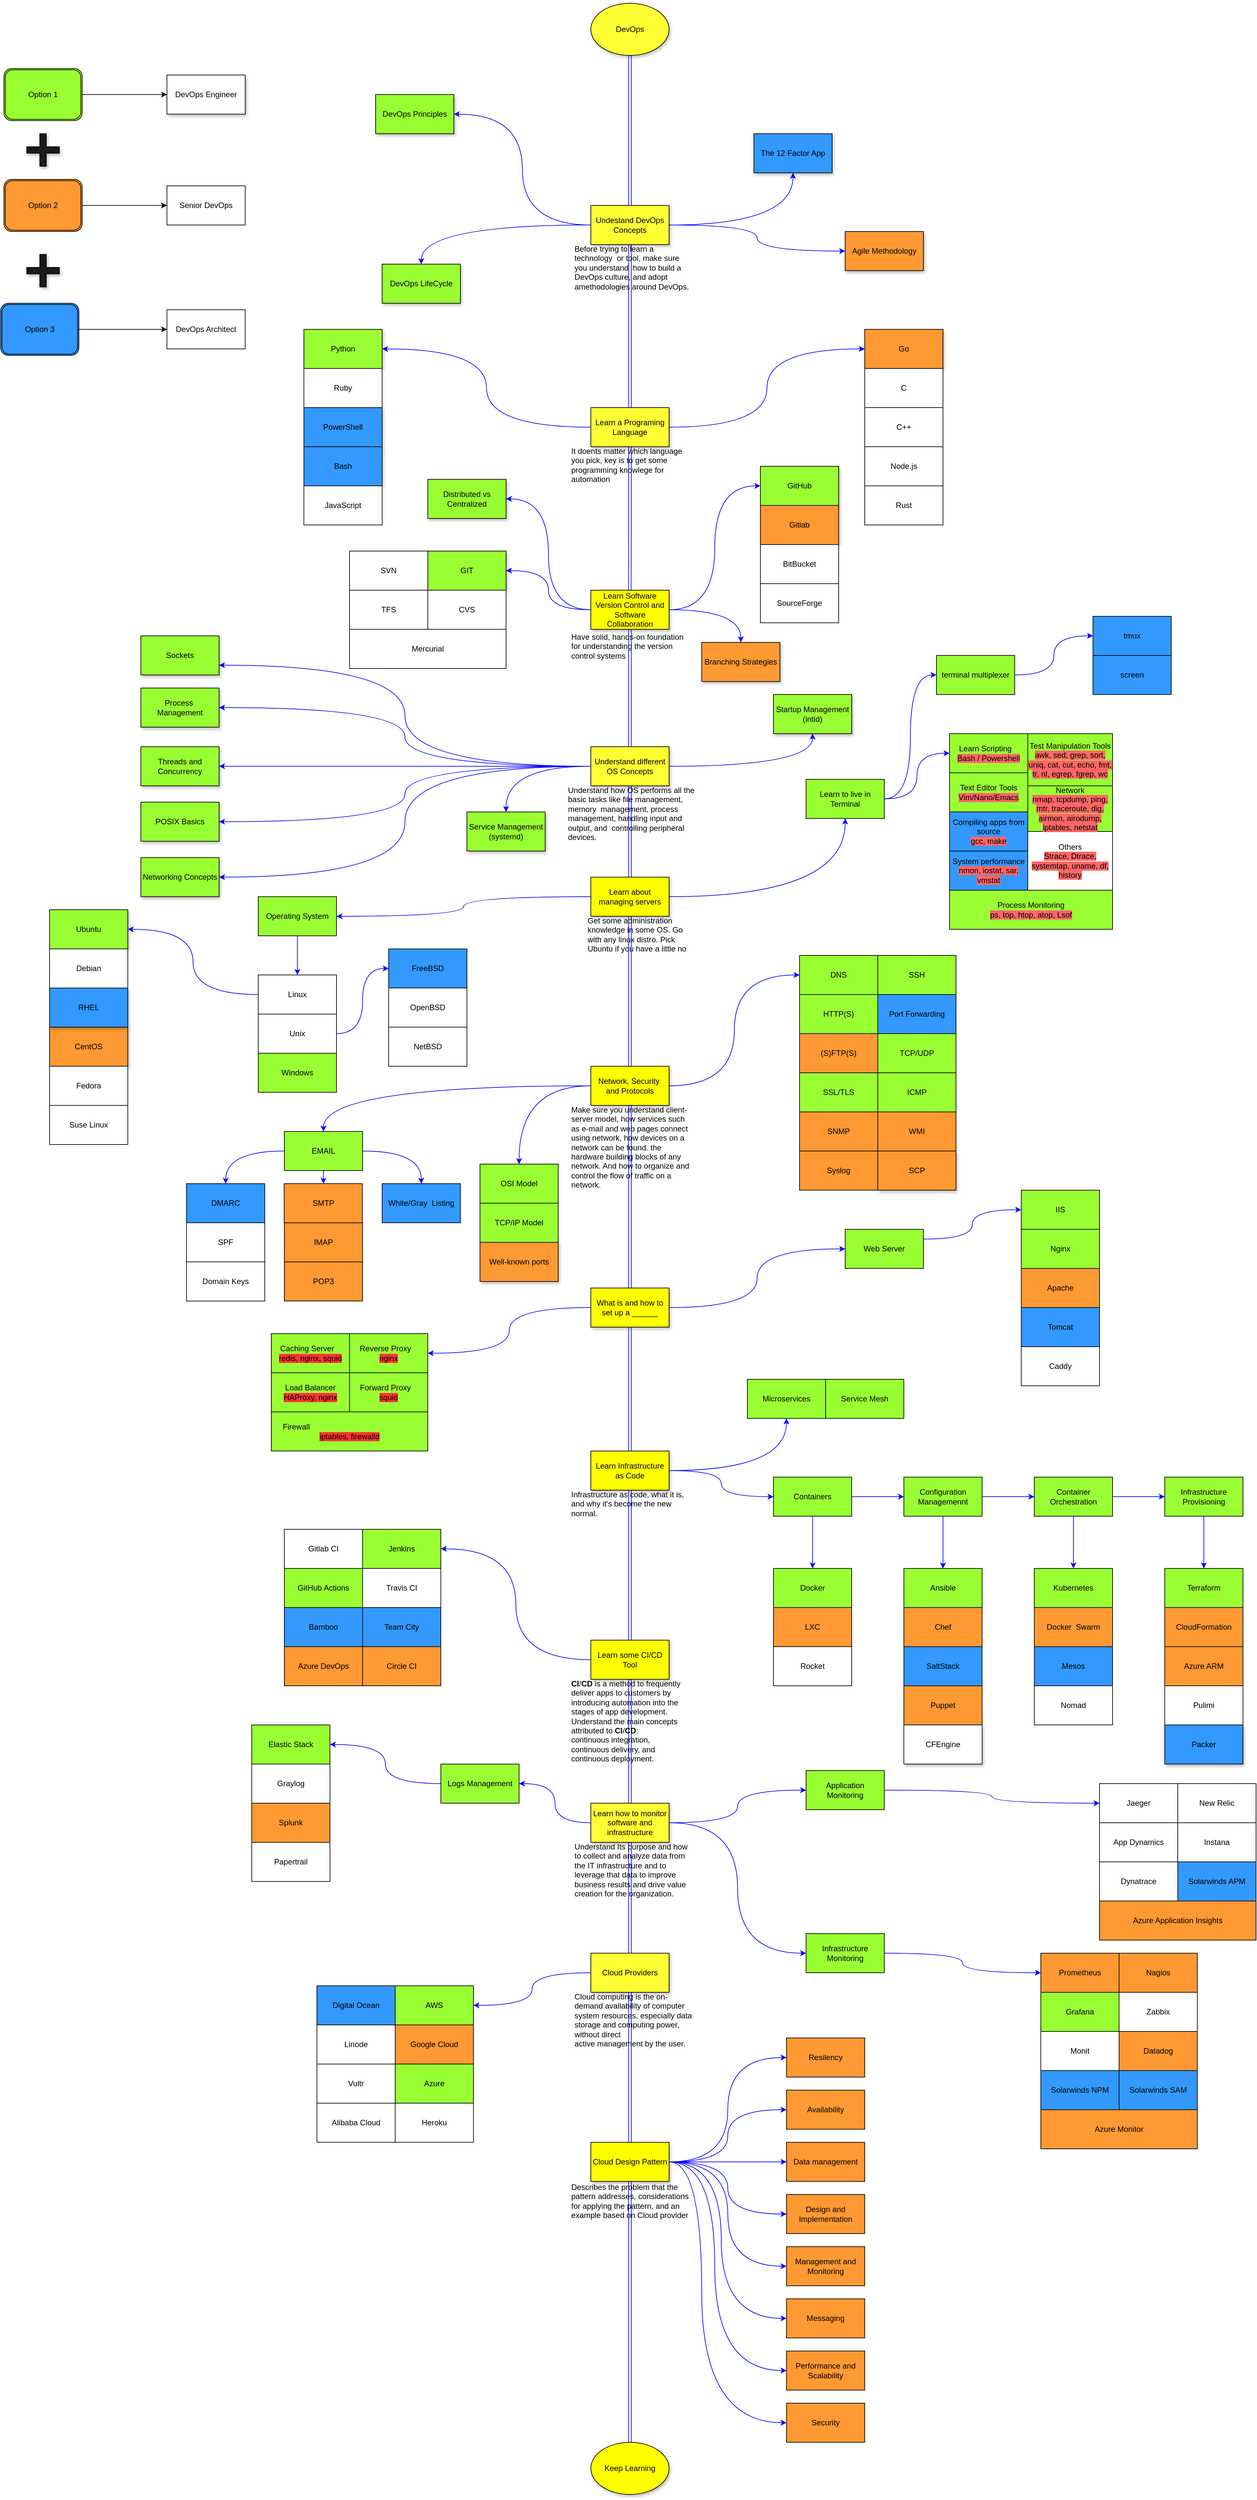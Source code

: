 <mxfile version="13.7.8" type="github">
  <diagram id="8_koJqxYFwasKQS4h1rk" name="RoadMap">
    <mxGraphModel dx="2327" dy="601" grid="1" gridSize="10" guides="1" tooltips="1" connect="1" arrows="1" fold="1" page="1" pageScale="1" pageWidth="850" pageHeight="1100" math="0" shadow="0">
      <root>
        <mxCell id="0" />
        <mxCell id="1" parent="0" />
        <mxCell id="v9d-w7baBrSDQlNaZpmP-141" value="" style="edgeStyle=orthogonalEdgeStyle;curved=1;rounded=0;orthogonalLoop=1;jettySize=auto;html=1;strokeColor=#0000FF;fillColor=#0000FF;shape=link;" parent="1" source="FuaK29XSTBZtPipu1BOP-1" target="v9d-w7baBrSDQlNaZpmP-140" edge="1">
          <mxGeometry relative="1" as="geometry" />
        </mxCell>
        <mxCell id="FuaK29XSTBZtPipu1BOP-1" value="DevOps" style="ellipse;whiteSpace=wrap;html=1;fillColor=#FFFF33;shadow=1;" parent="1" vertex="1">
          <mxGeometry x="360" y="40" width="120" height="80" as="geometry" />
        </mxCell>
        <mxCell id="FuaK29XSTBZtPipu1BOP-35" value="" style="edgeStyle=orthogonalEdgeStyle;rounded=0;orthogonalLoop=1;jettySize=auto;html=1;strokeColor=#0000FF;curved=1;entryX=1;entryY=0.5;entryDx=0;entryDy=0;" parent="1" source="FuaK29XSTBZtPipu1BOP-2" target="FuaK29XSTBZtPipu1BOP-34" edge="1">
          <mxGeometry relative="1" as="geometry" />
        </mxCell>
        <mxCell id="FuaK29XSTBZtPipu1BOP-46" value="" style="edgeStyle=orthogonalEdgeStyle;rounded=0;orthogonalLoop=1;jettySize=auto;html=1;entryX=0;entryY=0.5;entryDx=0;entryDy=0;strokeColor=#0000FF;curved=1;" parent="1" source="FuaK29XSTBZtPipu1BOP-2" target="FuaK29XSTBZtPipu1BOP-45" edge="1">
          <mxGeometry relative="1" as="geometry" />
        </mxCell>
        <mxCell id="v9d-w7baBrSDQlNaZpmP-117" style="edgeStyle=orthogonalEdgeStyle;curved=1;rounded=0;orthogonalLoop=1;jettySize=auto;html=1;exitX=0.5;exitY=1;exitDx=0;exitDy=0;strokeColor=#0000FF;fillColor=#0000FF;shape=link;" parent="1" source="FuaK29XSTBZtPipu1BOP-2" edge="1">
          <mxGeometry relative="1" as="geometry">
            <mxPoint x="419.667" y="970" as="targetPoint" />
          </mxGeometry>
        </mxCell>
        <mxCell id="FuaK29XSTBZtPipu1BOP-2" value="Learn a Programing Language" style="whiteSpace=wrap;html=1;fillColor=#FFFF33;shadow=1;" parent="1" vertex="1">
          <mxGeometry x="360" y="660" width="120" height="60" as="geometry" />
        </mxCell>
        <mxCell id="FuaK29XSTBZtPipu1BOP-7" value="" style="edgeStyle=orthogonalEdgeStyle;rounded=0;orthogonalLoop=1;jettySize=auto;html=1;strokeColor=#0000FF;shape=link;" parent="1" source="FuaK29XSTBZtPipu1BOP-4" target="FuaK29XSTBZtPipu1BOP-6" edge="1">
          <mxGeometry relative="1" as="geometry" />
        </mxCell>
        <mxCell id="FuaK29XSTBZtPipu1BOP-55" value="" style="edgeStyle=orthogonalEdgeStyle;rounded=0;orthogonalLoop=1;jettySize=auto;html=1;curved=1;strokeColor=#0000FF;" parent="1" source="FuaK29XSTBZtPipu1BOP-4" target="FuaK29XSTBZtPipu1BOP-54" edge="1">
          <mxGeometry relative="1" as="geometry" />
        </mxCell>
        <mxCell id="FuaK29XSTBZtPipu1BOP-57" value="" style="edgeStyle=orthogonalEdgeStyle;rounded=0;orthogonalLoop=1;jettySize=auto;html=1;curved=1;strokeColor=#0000FF;" parent="1" source="FuaK29XSTBZtPipu1BOP-4" target="FuaK29XSTBZtPipu1BOP-56" edge="1">
          <mxGeometry relative="1" as="geometry" />
        </mxCell>
        <mxCell id="v9d-w7baBrSDQlNaZpmP-7" style="edgeStyle=orthogonalEdgeStyle;curved=1;rounded=0;orthogonalLoop=1;jettySize=auto;html=1;exitX=0;exitY=0.5;exitDx=0;exitDy=0;entryX=1;entryY=0.75;entryDx=0;entryDy=0;strokeColor=#0000FF;" parent="1" source="FuaK29XSTBZtPipu1BOP-4" target="FuaK29XSTBZtPipu1BOP-67" edge="1">
          <mxGeometry relative="1" as="geometry" />
        </mxCell>
        <mxCell id="v9d-w7baBrSDQlNaZpmP-8" style="edgeStyle=orthogonalEdgeStyle;curved=1;rounded=0;orthogonalLoop=1;jettySize=auto;html=1;exitX=0;exitY=0.5;exitDx=0;exitDy=0;entryX=1;entryY=0.5;entryDx=0;entryDy=0;strokeColor=#0000FF;" parent="1" source="FuaK29XSTBZtPipu1BOP-4" target="FuaK29XSTBZtPipu1BOP-63" edge="1">
          <mxGeometry relative="1" as="geometry" />
        </mxCell>
        <mxCell id="v9d-w7baBrSDQlNaZpmP-9" style="edgeStyle=orthogonalEdgeStyle;curved=1;rounded=0;orthogonalLoop=1;jettySize=auto;html=1;exitX=0;exitY=0.5;exitDx=0;exitDy=0;entryX=1;entryY=0.5;entryDx=0;entryDy=0;strokeColor=#0000FF;" parent="1" source="FuaK29XSTBZtPipu1BOP-4" target="FuaK29XSTBZtPipu1BOP-65" edge="1">
          <mxGeometry relative="1" as="geometry" />
        </mxCell>
        <mxCell id="v9d-w7baBrSDQlNaZpmP-10" style="edgeStyle=orthogonalEdgeStyle;curved=1;rounded=0;orthogonalLoop=1;jettySize=auto;html=1;exitX=0;exitY=0.5;exitDx=0;exitDy=0;entryX=1;entryY=0.5;entryDx=0;entryDy=0;strokeColor=#0000FF;" parent="1" source="FuaK29XSTBZtPipu1BOP-4" target="FuaK29XSTBZtPipu1BOP-69" edge="1">
          <mxGeometry relative="1" as="geometry" />
        </mxCell>
        <mxCell id="v9d-w7baBrSDQlNaZpmP-11" style="edgeStyle=orthogonalEdgeStyle;curved=1;rounded=0;orthogonalLoop=1;jettySize=auto;html=1;exitX=0;exitY=0.5;exitDx=0;exitDy=0;entryX=1;entryY=0.5;entryDx=0;entryDy=0;strokeColor=#0000FF;" parent="1" source="FuaK29XSTBZtPipu1BOP-4" target="FuaK29XSTBZtPipu1BOP-72" edge="1">
          <mxGeometry relative="1" as="geometry" />
        </mxCell>
        <mxCell id="FuaK29XSTBZtPipu1BOP-4" value="Understand different OS Concepts" style="whiteSpace=wrap;html=1;fillColor=#FFFF33;shadow=1;" parent="1" vertex="1">
          <mxGeometry x="360" y="1180" width="120" height="60" as="geometry" />
        </mxCell>
        <mxCell id="FuaK29XSTBZtPipu1BOP-9" value="" style="edgeStyle=orthogonalEdgeStyle;rounded=0;orthogonalLoop=1;jettySize=auto;html=1;curved=1;strokeColor=#0000FF;" parent="1" source="FuaK29XSTBZtPipu1BOP-6" target="FuaK29XSTBZtPipu1BOP-8" edge="1">
          <mxGeometry relative="1" as="geometry" />
        </mxCell>
        <mxCell id="FuaK29XSTBZtPipu1BOP-11" value="" style="edgeStyle=orthogonalEdgeStyle;rounded=0;orthogonalLoop=1;jettySize=auto;html=1;curved=1;strokeColor=#0000FF;" parent="1" source="FuaK29XSTBZtPipu1BOP-6" target="FuaK29XSTBZtPipu1BOP-10" edge="1">
          <mxGeometry relative="1" as="geometry" />
        </mxCell>
        <mxCell id="FuaK29XSTBZtPipu1BOP-13" value="" style="edgeStyle=orthogonalEdgeStyle;rounded=0;orthogonalLoop=1;jettySize=auto;html=1;exitX=0.5;exitY=1;exitDx=0;exitDy=0;shape=link;strokeColor=#0000FF;" parent="1" source="FuaK29XSTBZtPipu1BOP-6" target="FuaK29XSTBZtPipu1BOP-12" edge="1">
          <mxGeometry relative="1" as="geometry" />
        </mxCell>
        <mxCell id="FuaK29XSTBZtPipu1BOP-6" value="Learn about managing servers" style="whiteSpace=wrap;html=1;fillColor=#FFFF00;shadow=1;" parent="1" vertex="1">
          <mxGeometry x="360" y="1380" width="120" height="60" as="geometry" />
        </mxCell>
        <mxCell id="FuaK29XSTBZtPipu1BOP-74" value="" style="edgeStyle=orthogonalEdgeStyle;rounded=0;orthogonalLoop=1;jettySize=auto;html=1;curved=1;strokeColor=#0000FF;" parent="1" source="FuaK29XSTBZtPipu1BOP-8" target="FuaK29XSTBZtPipu1BOP-73" edge="1">
          <mxGeometry relative="1" as="geometry" />
        </mxCell>
        <mxCell id="FuaK29XSTBZtPipu1BOP-8" value="Operating System" style="whiteSpace=wrap;html=1;fillColor=#99FF33;" parent="1" vertex="1">
          <mxGeometry x="-150" y="1410" width="120" height="60" as="geometry" />
        </mxCell>
        <mxCell id="v9d-w7baBrSDQlNaZpmP-15" style="edgeStyle=orthogonalEdgeStyle;curved=1;rounded=0;orthogonalLoop=1;jettySize=auto;html=1;exitX=1;exitY=0.5;exitDx=0;exitDy=0;entryX=0;entryY=0.5;entryDx=0;entryDy=0;strokeColor=#0000FF;" parent="1" source="FuaK29XSTBZtPipu1BOP-10" target="FuaK29XSTBZtPipu1BOP-88" edge="1">
          <mxGeometry relative="1" as="geometry" />
        </mxCell>
        <mxCell id="v9d-w7baBrSDQlNaZpmP-22" style="edgeStyle=orthogonalEdgeStyle;curved=1;rounded=0;orthogonalLoop=1;jettySize=auto;html=1;exitX=1;exitY=0.5;exitDx=0;exitDy=0;entryX=0;entryY=0.5;entryDx=0;entryDy=0;strokeColor=#0000FF;" parent="1" source="FuaK29XSTBZtPipu1BOP-10" target="v9d-w7baBrSDQlNaZpmP-17" edge="1">
          <mxGeometry relative="1" as="geometry" />
        </mxCell>
        <mxCell id="FuaK29XSTBZtPipu1BOP-10" value="Learn to live in Terminal" style="whiteSpace=wrap;html=1;fillColor=#99FF33;" parent="1" vertex="1">
          <mxGeometry x="690" y="1230" width="120" height="60" as="geometry" />
        </mxCell>
        <mxCell id="FuaK29XSTBZtPipu1BOP-15" value="" style="edgeStyle=orthogonalEdgeStyle;rounded=0;orthogonalLoop=1;jettySize=auto;html=1;strokeColor=#0000FF;shape=link;" parent="1" source="FuaK29XSTBZtPipu1BOP-12" target="FuaK29XSTBZtPipu1BOP-14" edge="1">
          <mxGeometry relative="1" as="geometry" />
        </mxCell>
        <mxCell id="v9d-w7baBrSDQlNaZpmP-26" style="edgeStyle=orthogonalEdgeStyle;curved=1;rounded=0;orthogonalLoop=1;jettySize=auto;html=1;exitX=0;exitY=0.5;exitDx=0;exitDy=0;strokeColor=#0000FF;fillColor=#0000FF;entryX=0.5;entryY=0;entryDx=0;entryDy=0;" parent="1" source="FuaK29XSTBZtPipu1BOP-12" target="v9d-w7baBrSDQlNaZpmP-27" edge="1">
          <mxGeometry relative="1" as="geometry">
            <mxPoint x="220" y="1740" as="targetPoint" />
          </mxGeometry>
        </mxCell>
        <mxCell id="v9d-w7baBrSDQlNaZpmP-30" value="" style="edgeStyle=orthogonalEdgeStyle;curved=1;rounded=0;orthogonalLoop=1;jettySize=auto;html=1;strokeColor=#0000FF;fillColor=#0000FF;entryX=0;entryY=0.5;entryDx=0;entryDy=0;" parent="1" source="FuaK29XSTBZtPipu1BOP-12" target="v9d-w7baBrSDQlNaZpmP-29" edge="1">
          <mxGeometry relative="1" as="geometry" />
        </mxCell>
        <mxCell id="v9d-w7baBrSDQlNaZpmP-39" style="edgeStyle=orthogonalEdgeStyle;curved=1;rounded=0;orthogonalLoop=1;jettySize=auto;html=1;exitX=0;exitY=0.5;exitDx=0;exitDy=0;strokeColor=#0000FF;fillColor=#0000FF;" parent="1" source="FuaK29XSTBZtPipu1BOP-12" target="v9d-w7baBrSDQlNaZpmP-40" edge="1">
          <mxGeometry relative="1" as="geometry">
            <mxPoint x="-60" y="1770" as="targetPoint" />
          </mxGeometry>
        </mxCell>
        <mxCell id="FuaK29XSTBZtPipu1BOP-12" value="Network, Security&amp;nbsp; and Protocols" style="whiteSpace=wrap;html=1;fillColor=#FFFF00;shadow=1;" parent="1" vertex="1">
          <mxGeometry x="360" y="1670" width="120" height="60" as="geometry" />
        </mxCell>
        <mxCell id="FuaK29XSTBZtPipu1BOP-17" value="" style="edgeStyle=orthogonalEdgeStyle;rounded=0;orthogonalLoop=1;jettySize=auto;html=1;shape=link;strokeColor=#0000FF;" parent="1" source="FuaK29XSTBZtPipu1BOP-14" target="FuaK29XSTBZtPipu1BOP-16" edge="1">
          <mxGeometry relative="1" as="geometry" />
        </mxCell>
        <mxCell id="v9d-w7baBrSDQlNaZpmP-20" style="edgeStyle=orthogonalEdgeStyle;curved=1;rounded=0;orthogonalLoop=1;jettySize=auto;html=1;exitX=1;exitY=0.5;exitDx=0;exitDy=0;entryX=0;entryY=0.5;entryDx=0;entryDy=0;strokeColor=#0000FF;" parent="1" source="FuaK29XSTBZtPipu1BOP-14" target="FuaK29XSTBZtPipu1BOP-99" edge="1">
          <mxGeometry relative="1" as="geometry" />
        </mxCell>
        <mxCell id="v9d-w7baBrSDQlNaZpmP-21" style="edgeStyle=orthogonalEdgeStyle;curved=1;rounded=0;orthogonalLoop=1;jettySize=auto;html=1;exitX=0;exitY=0.5;exitDx=0;exitDy=0;entryX=1;entryY=0.5;entryDx=0;entryDy=0;strokeColor=#0000FF;" parent="1" source="FuaK29XSTBZtPipu1BOP-14" target="FuaK29XSTBZtPipu1BOP-107" edge="1">
          <mxGeometry relative="1" as="geometry" />
        </mxCell>
        <mxCell id="FuaK29XSTBZtPipu1BOP-14" value="What is and how to set up a ______" style="whiteSpace=wrap;html=1;fillColor=#FFFF00;shadow=1;" parent="1" vertex="1">
          <mxGeometry x="360" y="2010" width="120" height="60" as="geometry" />
        </mxCell>
        <mxCell id="FuaK29XSTBZtPipu1BOP-19" value="" style="edgeStyle=orthogonalEdgeStyle;rounded=0;orthogonalLoop=1;jettySize=auto;html=1;shape=link;strokeColor=#0000FF;" parent="1" source="FuaK29XSTBZtPipu1BOP-16" target="FuaK29XSTBZtPipu1BOP-18" edge="1">
          <mxGeometry relative="1" as="geometry" />
        </mxCell>
        <mxCell id="v9d-w7baBrSDQlNaZpmP-56" style="edgeStyle=orthogonalEdgeStyle;curved=1;rounded=0;orthogonalLoop=1;jettySize=auto;html=1;exitX=1;exitY=0.5;exitDx=0;exitDy=0;strokeColor=#0000FF;fillColor=#0000FF;" parent="1" source="FuaK29XSTBZtPipu1BOP-16" target="v9d-w7baBrSDQlNaZpmP-57" edge="1">
          <mxGeometry relative="1" as="geometry">
            <mxPoint x="660" y="2180" as="targetPoint" />
          </mxGeometry>
        </mxCell>
        <mxCell id="v9d-w7baBrSDQlNaZpmP-59" style="edgeStyle=orthogonalEdgeStyle;curved=1;rounded=0;orthogonalLoop=1;jettySize=auto;html=1;exitX=1;exitY=0.5;exitDx=0;exitDy=0;strokeColor=#0000FF;fillColor=#0000FF;" parent="1" source="FuaK29XSTBZtPipu1BOP-16" target="v9d-w7baBrSDQlNaZpmP-60" edge="1">
          <mxGeometry relative="1" as="geometry">
            <mxPoint x="700" y="2330" as="targetPoint" />
          </mxGeometry>
        </mxCell>
        <mxCell id="FuaK29XSTBZtPipu1BOP-16" value="Learn Infrastructure as Code" style="whiteSpace=wrap;html=1;fillColor=#FFFF00;shadow=1;" parent="1" vertex="1">
          <mxGeometry x="360" y="2260" width="120" height="60" as="geometry" />
        </mxCell>
        <mxCell id="FuaK29XSTBZtPipu1BOP-21" value="" style="edgeStyle=orthogonalEdgeStyle;rounded=0;orthogonalLoop=1;jettySize=auto;html=1;shape=link;strokeColor=#0000FF;" parent="1" source="FuaK29XSTBZtPipu1BOP-18" target="FuaK29XSTBZtPipu1BOP-20" edge="1">
          <mxGeometry relative="1" as="geometry" />
        </mxCell>
        <mxCell id="FuaK29XSTBZtPipu1BOP-113" value="" style="edgeStyle=orthogonalEdgeStyle;rounded=0;orthogonalLoop=1;jettySize=auto;html=1;entryX=1;entryY=0.5;entryDx=0;entryDy=0;curved=1;strokeColor=#0000FF;" parent="1" source="FuaK29XSTBZtPipu1BOP-18" target="FuaK29XSTBZtPipu1BOP-114" edge="1">
          <mxGeometry relative="1" as="geometry" />
        </mxCell>
        <mxCell id="FuaK29XSTBZtPipu1BOP-18" value="Learn some CI/CD Tool" style="whiteSpace=wrap;html=1;fillColor=#FFFF00;shadow=1;" parent="1" vertex="1">
          <mxGeometry x="360" y="2550" width="120" height="60" as="geometry" />
        </mxCell>
        <mxCell id="FuaK29XSTBZtPipu1BOP-24" style="edgeStyle=orthogonalEdgeStyle;rounded=0;orthogonalLoop=1;jettySize=auto;html=1;curved=1;strokeColor=#0000FF;exitX=1;exitY=0.5;exitDx=0;exitDy=0;" parent="1" source="FuaK29XSTBZtPipu1BOP-20" target="FuaK29XSTBZtPipu1BOP-25" edge="1">
          <mxGeometry relative="1" as="geometry">
            <mxPoint x="530" y="2040" as="targetPoint" />
            <mxPoint x="480" y="2800" as="sourcePoint" />
          </mxGeometry>
        </mxCell>
        <mxCell id="FuaK29XSTBZtPipu1BOP-29" value="" style="edgeStyle=orthogonalEdgeStyle;rounded=0;orthogonalLoop=1;jettySize=auto;html=1;shape=link;strokeColor=#0000FF;" parent="1" source="FuaK29XSTBZtPipu1BOP-20" target="FuaK29XSTBZtPipu1BOP-28" edge="1">
          <mxGeometry relative="1" as="geometry" />
        </mxCell>
        <mxCell id="v9d-w7baBrSDQlNaZpmP-87" style="edgeStyle=orthogonalEdgeStyle;curved=1;rounded=0;orthogonalLoop=1;jettySize=auto;html=1;exitX=0;exitY=0.5;exitDx=0;exitDy=0;entryX=1;entryY=0.5;entryDx=0;entryDy=0;strokeColor=#0000FF;fillColor=#0000FF;" parent="1" source="FuaK29XSTBZtPipu1BOP-20" target="FuaK29XSTBZtPipu1BOP-27" edge="1">
          <mxGeometry relative="1" as="geometry" />
        </mxCell>
        <mxCell id="v9d-w7baBrSDQlNaZpmP-96" style="edgeStyle=orthogonalEdgeStyle;curved=1;rounded=0;orthogonalLoop=1;jettySize=auto;html=1;exitX=1;exitY=0.5;exitDx=0;exitDy=0;entryX=0;entryY=0.5;entryDx=0;entryDy=0;strokeColor=#0000FF;fillColor=#0000FF;" parent="1" source="FuaK29XSTBZtPipu1BOP-20" target="FuaK29XSTBZtPipu1BOP-22" edge="1">
          <mxGeometry relative="1" as="geometry" />
        </mxCell>
        <mxCell id="FuaK29XSTBZtPipu1BOP-20" value="Learn how to monitor software and infrastructure" style="whiteSpace=wrap;html=1;fillColor=#FFFF33;shadow=1;" parent="1" vertex="1">
          <mxGeometry x="360" y="2800" width="120" height="60" as="geometry" />
        </mxCell>
        <mxCell id="v9d-w7baBrSDQlNaZpmP-97" style="edgeStyle=orthogonalEdgeStyle;curved=1;rounded=0;orthogonalLoop=1;jettySize=auto;html=1;exitX=1;exitY=0.5;exitDx=0;exitDy=0;entryX=0;entryY=0.5;entryDx=0;entryDy=0;strokeColor=#0000FF;fillColor=#0000FF;" parent="1" source="FuaK29XSTBZtPipu1BOP-22" target="FuaK29XSTBZtPipu1BOP-133" edge="1">
          <mxGeometry relative="1" as="geometry" />
        </mxCell>
        <mxCell id="FuaK29XSTBZtPipu1BOP-22" value="Infrastructure Monitoring" style="whiteSpace=wrap;html=1;fillColor=#99FF33;" parent="1" vertex="1">
          <mxGeometry x="690" y="3000" width="120" height="60" as="geometry" />
        </mxCell>
        <mxCell id="v9d-w7baBrSDQlNaZpmP-89" value="" style="edgeStyle=orthogonalEdgeStyle;curved=1;rounded=0;orthogonalLoop=1;jettySize=auto;html=1;strokeColor=#0000FF;fillColor=#0000FF;" parent="1" source="FuaK29XSTBZtPipu1BOP-25" target="v9d-w7baBrSDQlNaZpmP-88" edge="1">
          <mxGeometry relative="1" as="geometry" />
        </mxCell>
        <mxCell id="FuaK29XSTBZtPipu1BOP-25" value="Application Monitoring" style="rounded=0;whiteSpace=wrap;html=1;fillColor=#99FF33;" parent="1" vertex="1">
          <mxGeometry x="690" y="2750" width="120" height="60" as="geometry" />
        </mxCell>
        <mxCell id="FuaK29XSTBZtPipu1BOP-129" value="" style="edgeStyle=orthogonalEdgeStyle;rounded=0;orthogonalLoop=1;jettySize=auto;html=1;curved=1;strokeColor=#0000FF;" parent="1" source="FuaK29XSTBZtPipu1BOP-27" target="FuaK29XSTBZtPipu1BOP-128" edge="1">
          <mxGeometry relative="1" as="geometry" />
        </mxCell>
        <mxCell id="FuaK29XSTBZtPipu1BOP-27" value="Logs Management" style="rounded=0;whiteSpace=wrap;html=1;fillColor=#99FF33;" parent="1" vertex="1">
          <mxGeometry x="130" y="2740" width="120" height="60" as="geometry" />
        </mxCell>
        <mxCell id="FuaK29XSTBZtPipu1BOP-31" value="" style="edgeStyle=orthogonalEdgeStyle;rounded=0;orthogonalLoop=1;jettySize=auto;html=1;shape=link;fillColor=#0000FF;strokeColor=#0000FF;" parent="1" source="FuaK29XSTBZtPipu1BOP-28" target="FuaK29XSTBZtPipu1BOP-30" edge="1">
          <mxGeometry relative="1" as="geometry" />
        </mxCell>
        <mxCell id="v9d-w7baBrSDQlNaZpmP-101" style="edgeStyle=orthogonalEdgeStyle;curved=1;rounded=0;orthogonalLoop=1;jettySize=auto;html=1;exitX=0;exitY=0.5;exitDx=0;exitDy=0;entryX=1;entryY=0.5;entryDx=0;entryDy=0;strokeColor=#0000FF;fillColor=#0000FF;" parent="1" source="FuaK29XSTBZtPipu1BOP-28" target="FuaK29XSTBZtPipu1BOP-118" edge="1">
          <mxGeometry relative="1" as="geometry" />
        </mxCell>
        <mxCell id="FuaK29XSTBZtPipu1BOP-28" value="Cloud Providers" style="whiteSpace=wrap;html=1;fillColor=#FFFF33;shadow=1;" parent="1" vertex="1">
          <mxGeometry x="360" y="3030" width="120" height="60" as="geometry" />
        </mxCell>
        <mxCell id="FuaK29XSTBZtPipu1BOP-33" value="" style="edgeStyle=orthogonalEdgeStyle;rounded=0;orthogonalLoop=1;jettySize=auto;html=1;strokeColor=#0000FF;shape=link;" parent="1" source="FuaK29XSTBZtPipu1BOP-30" target="FuaK29XSTBZtPipu1BOP-32" edge="1">
          <mxGeometry relative="1" as="geometry" />
        </mxCell>
        <mxCell id="v9d-w7baBrSDQlNaZpmP-108" style="edgeStyle=orthogonalEdgeStyle;curved=1;rounded=0;orthogonalLoop=1;jettySize=auto;html=1;exitX=1;exitY=0.5;exitDx=0;exitDy=0;entryX=0;entryY=0.5;entryDx=0;entryDy=0;strokeColor=#0000FF;fillColor=#0000FF;" parent="1" source="FuaK29XSTBZtPipu1BOP-30" target="v9d-w7baBrSDQlNaZpmP-102" edge="1">
          <mxGeometry relative="1" as="geometry" />
        </mxCell>
        <mxCell id="v9d-w7baBrSDQlNaZpmP-109" style="edgeStyle=orthogonalEdgeStyle;curved=1;rounded=0;orthogonalLoop=1;jettySize=auto;html=1;exitX=1;exitY=0.5;exitDx=0;exitDy=0;entryX=0;entryY=0.5;entryDx=0;entryDy=0;strokeColor=#0000FF;fillColor=#0000FF;" parent="1" source="FuaK29XSTBZtPipu1BOP-30" target="v9d-w7baBrSDQlNaZpmP-105" edge="1">
          <mxGeometry relative="1" as="geometry" />
        </mxCell>
        <mxCell id="v9d-w7baBrSDQlNaZpmP-110" style="edgeStyle=orthogonalEdgeStyle;curved=1;rounded=0;orthogonalLoop=1;jettySize=auto;html=1;exitX=1;exitY=0.5;exitDx=0;exitDy=0;entryX=0;entryY=0.5;entryDx=0;entryDy=0;strokeColor=#0000FF;fillColor=#0000FF;" parent="1" source="FuaK29XSTBZtPipu1BOP-30" target="v9d-w7baBrSDQlNaZpmP-106" edge="1">
          <mxGeometry relative="1" as="geometry" />
        </mxCell>
        <mxCell id="v9d-w7baBrSDQlNaZpmP-137" style="edgeStyle=orthogonalEdgeStyle;curved=1;rounded=0;orthogonalLoop=1;jettySize=auto;html=1;exitX=1;exitY=0.5;exitDx=0;exitDy=0;entryX=0;entryY=0.5;entryDx=0;entryDy=0;strokeColor=#0000FF;fillColor=#0000FF;" parent="1" source="FuaK29XSTBZtPipu1BOP-30" target="v9d-w7baBrSDQlNaZpmP-107" edge="1">
          <mxGeometry relative="1" as="geometry" />
        </mxCell>
        <mxCell id="v9d-w7baBrSDQlNaZpmP-172" style="edgeStyle=orthogonalEdgeStyle;curved=1;rounded=0;orthogonalLoop=1;jettySize=auto;html=1;exitX=1;exitY=0.5;exitDx=0;exitDy=0;strokeColor=#0000FF;fillColor=#0000FF;entryX=0;entryY=0.5;entryDx=0;entryDy=0;" parent="1" source="FuaK29XSTBZtPipu1BOP-30" target="v9d-w7baBrSDQlNaZpmP-173" edge="1">
          <mxGeometry relative="1" as="geometry">
            <mxPoint x="660" y="3580" as="targetPoint" />
            <Array as="points">
              <mxPoint x="560" y="3350" />
              <mxPoint x="560" y="3590" />
            </Array>
          </mxGeometry>
        </mxCell>
        <mxCell id="v9d-w7baBrSDQlNaZpmP-174" style="edgeStyle=orthogonalEdgeStyle;curved=1;rounded=0;orthogonalLoop=1;jettySize=auto;html=1;exitX=1;exitY=0.5;exitDx=0;exitDy=0;strokeColor=#0000FF;fillColor=#0000FF;entryX=0;entryY=0.5;entryDx=0;entryDy=0;" parent="1" source="FuaK29XSTBZtPipu1BOP-30" target="v9d-w7baBrSDQlNaZpmP-175" edge="1">
          <mxGeometry relative="1" as="geometry">
            <mxPoint x="670" y="3660" as="targetPoint" />
            <Array as="points">
              <mxPoint x="550" y="3350" />
              <mxPoint x="550" y="3670" />
            </Array>
          </mxGeometry>
        </mxCell>
        <mxCell id="v9d-w7baBrSDQlNaZpmP-176" style="edgeStyle=orthogonalEdgeStyle;curved=1;rounded=0;orthogonalLoop=1;jettySize=auto;html=1;exitX=1;exitY=0.5;exitDx=0;exitDy=0;strokeColor=#0000FF;fillColor=#0000FF;entryX=0;entryY=0.5;entryDx=0;entryDy=0;" parent="1" source="FuaK29XSTBZtPipu1BOP-30" target="v9d-w7baBrSDQlNaZpmP-177" edge="1">
          <mxGeometry relative="1" as="geometry">
            <mxPoint x="660" y="3210" as="targetPoint" />
          </mxGeometry>
        </mxCell>
        <mxCell id="v9d-w7baBrSDQlNaZpmP-178" style="edgeStyle=orthogonalEdgeStyle;curved=1;rounded=0;orthogonalLoop=1;jettySize=auto;html=1;exitX=1;exitY=0.5;exitDx=0;exitDy=0;strokeColor=#0000FF;fillColor=#0000FF;entryX=0;entryY=0.5;entryDx=0;entryDy=0;" parent="1" source="FuaK29XSTBZtPipu1BOP-30" target="v9d-w7baBrSDQlNaZpmP-179" edge="1">
          <mxGeometry relative="1" as="geometry">
            <mxPoint x="690" y="3740" as="targetPoint" />
            <Array as="points">
              <mxPoint x="530" y="3350" />
              <mxPoint x="530" y="3750" />
            </Array>
          </mxGeometry>
        </mxCell>
        <mxCell id="FuaK29XSTBZtPipu1BOP-30" value="Cloud Design Pattern" style="whiteSpace=wrap;html=1;fillColor=#FFFF00;shadow=1;" parent="1" vertex="1">
          <mxGeometry x="360" y="3320" width="120" height="60" as="geometry" />
        </mxCell>
        <mxCell id="FuaK29XSTBZtPipu1BOP-32" value="Keep Learning" style="ellipse;whiteSpace=wrap;html=1;fillColor=#FFFF00;shadow=1;" parent="1" vertex="1">
          <mxGeometry x="360" y="3780" width="120" height="80" as="geometry" />
        </mxCell>
        <mxCell id="FuaK29XSTBZtPipu1BOP-34" value="Python" style="whiteSpace=wrap;html=1;shadow=1;fillColor=#99FF33;" parent="1" vertex="1">
          <mxGeometry x="-80" y="540" width="120" height="60" as="geometry" />
        </mxCell>
        <mxCell id="FuaK29XSTBZtPipu1BOP-37" value="Ruby" style="rounded=0;whiteSpace=wrap;html=1;" parent="1" vertex="1">
          <mxGeometry x="-80" y="600" width="120" height="60" as="geometry" />
        </mxCell>
        <mxCell id="FuaK29XSTBZtPipu1BOP-39" value="Node.js" style="rounded=0;whiteSpace=wrap;html=1;" parent="1" vertex="1">
          <mxGeometry x="780" y="720" width="120" height="60" as="geometry" />
        </mxCell>
        <mxCell id="FuaK29XSTBZtPipu1BOP-45" value="Go" style="whiteSpace=wrap;html=1;shadow=1;fillColor=#FF9933;" parent="1" vertex="1">
          <mxGeometry x="780" y="540" width="120" height="60" as="geometry" />
        </mxCell>
        <mxCell id="FuaK29XSTBZtPipu1BOP-48" value="Rust" style="rounded=0;whiteSpace=wrap;html=1;" parent="1" vertex="1">
          <mxGeometry x="780" y="780" width="120" height="60" as="geometry" />
        </mxCell>
        <mxCell id="FuaK29XSTBZtPipu1BOP-50" value="C" style="rounded=0;whiteSpace=wrap;html=1;" parent="1" vertex="1">
          <mxGeometry x="780" y="600" width="120" height="60" as="geometry" />
        </mxCell>
        <mxCell id="FuaK29XSTBZtPipu1BOP-52" value="C++" style="rounded=0;whiteSpace=wrap;html=1;" parent="1" vertex="1">
          <mxGeometry x="780" y="660" width="120" height="60" as="geometry" />
        </mxCell>
        <mxCell id="FuaK29XSTBZtPipu1BOP-54" value="Startup Management (intid)" style="whiteSpace=wrap;html=1;shadow=1;fillColor=#99FF33;" parent="1" vertex="1">
          <mxGeometry x="640" y="1100" width="120" height="60" as="geometry" />
        </mxCell>
        <mxCell id="FuaK29XSTBZtPipu1BOP-56" value="Service Management (systemd)" style="whiteSpace=wrap;html=1;fillColor=#99FF33;shadow=1;" parent="1" vertex="1">
          <mxGeometry x="170" y="1280" width="120" height="60" as="geometry" />
        </mxCell>
        <mxCell id="FuaK29XSTBZtPipu1BOP-61" value="It doents matter which language you pick, key is to get some programming knowlege for automation" style="text;html=1;strokeColor=none;fillColor=none;spacing=5;spacingTop=-20;whiteSpace=wrap;overflow=hidden;rounded=0;" parent="1" vertex="1">
          <mxGeometry x="325" y="730" width="190" height="50" as="geometry" />
        </mxCell>
        <mxCell id="FuaK29XSTBZtPipu1BOP-67" value="Sockets" style="rounded=0;whiteSpace=wrap;html=1;shadow=1;fillColor=#99FF33;" parent="1" vertex="1">
          <mxGeometry x="-330" y="1010" width="120" height="60" as="geometry" />
        </mxCell>
        <mxCell id="FuaK29XSTBZtPipu1BOP-72" value="Networking Concepts" style="rounded=0;whiteSpace=wrap;html=1;shadow=1;fillColor=#99FF33;" parent="1" vertex="1">
          <mxGeometry x="-330" y="1350" width="120" height="60" as="geometry" />
        </mxCell>
        <mxCell id="FuaK29XSTBZtPipu1BOP-73" value="Linux" style="whiteSpace=wrap;html=1;" parent="1" vertex="1">
          <mxGeometry x="-150" y="1530" width="120" height="60" as="geometry" />
        </mxCell>
        <mxCell id="FuaK29XSTBZtPipu1BOP-85" value="" style="edgeStyle=orthogonalEdgeStyle;rounded=0;orthogonalLoop=1;jettySize=auto;html=1;curved=1;entryX=0;entryY=0.5;entryDx=0;entryDy=0;strokeColor=#0000FF;" parent="1" source="FuaK29XSTBZtPipu1BOP-75" target="FuaK29XSTBZtPipu1BOP-84" edge="1">
          <mxGeometry relative="1" as="geometry" />
        </mxCell>
        <mxCell id="FuaK29XSTBZtPipu1BOP-75" value="Unix" style="rounded=0;whiteSpace=wrap;html=1;" parent="1" vertex="1">
          <mxGeometry x="-150" y="1590" width="120" height="60" as="geometry" />
        </mxCell>
        <mxCell id="FuaK29XSTBZtPipu1BOP-76" value="Windows" style="rounded=0;whiteSpace=wrap;html=1;fillColor=#99FF33;" parent="1" vertex="1">
          <mxGeometry x="-150" y="1650" width="120" height="60" as="geometry" />
        </mxCell>
        <mxCell id="FuaK29XSTBZtPipu1BOP-77" value="Ubuntu" style="whiteSpace=wrap;html=1;shadow=1;fillColor=#99FF33;" parent="1" vertex="1">
          <mxGeometry x="-470" y="1430" width="120" height="60" as="geometry" />
        </mxCell>
        <mxCell id="FuaK29XSTBZtPipu1BOP-80" value="CentOS" style="rounded=0;whiteSpace=wrap;html=1;shadow=1;fillColor=#FF9933;" parent="1" vertex="1">
          <mxGeometry x="-470" y="1610" width="120" height="60" as="geometry" />
        </mxCell>
        <mxCell id="FuaK29XSTBZtPipu1BOP-81" value="Debian" style="rounded=0;whiteSpace=wrap;html=1;" parent="1" vertex="1">
          <mxGeometry x="-470" y="1490" width="120" height="60" as="geometry" />
        </mxCell>
        <mxCell id="FuaK29XSTBZtPipu1BOP-82" value="Fedora" style="rounded=0;whiteSpace=wrap;html=1;" parent="1" vertex="1">
          <mxGeometry x="-470" y="1670" width="120" height="60" as="geometry" />
        </mxCell>
        <mxCell id="FuaK29XSTBZtPipu1BOP-83" value="Suse Linux" style="rounded=0;whiteSpace=wrap;html=1;" parent="1" vertex="1">
          <mxGeometry x="-470" y="1730" width="120" height="60" as="geometry" />
        </mxCell>
        <mxCell id="FuaK29XSTBZtPipu1BOP-84" value="FreeBSD" style="whiteSpace=wrap;html=1;rounded=0;fillColor=#3399FF;" parent="1" vertex="1">
          <mxGeometry x="50" y="1490" width="120" height="60" as="geometry" />
        </mxCell>
        <mxCell id="FuaK29XSTBZtPipu1BOP-86" value="OpenBSD" style="rounded=0;whiteSpace=wrap;html=1;" parent="1" vertex="1">
          <mxGeometry x="50" y="1550" width="120" height="60" as="geometry" />
        </mxCell>
        <mxCell id="FuaK29XSTBZtPipu1BOP-87" value="NetBSD" style="rounded=0;whiteSpace=wrap;html=1;" parent="1" vertex="1">
          <mxGeometry x="50" y="1610" width="120" height="60" as="geometry" />
        </mxCell>
        <mxCell id="FuaK29XSTBZtPipu1BOP-88" value="Learn Scripting &amp;nbsp;&amp;nbsp; &lt;span style=&quot;background-color: rgb(255 , 102 , 102)&quot;&gt;Bash / Powershell&lt;/span&gt;" style="whiteSpace=wrap;html=1;fillColor=#99FF33;" parent="1" vertex="1">
          <mxGeometry x="910" y="1160" width="120" height="60" as="geometry" />
        </mxCell>
        <mxCell id="FuaK29XSTBZtPipu1BOP-90" value="&lt;div&gt;Text Editor Tools&lt;/div&gt;&lt;div&gt;&lt;span style=&quot;background-color: rgb(255 , 102 , 102)&quot;&gt;Vim/Nano/Emacs&lt;/span&gt;&lt;/div&gt;" style="rounded=0;whiteSpace=wrap;html=1;fillColor=#99FF33;" parent="1" vertex="1">
          <mxGeometry x="910" y="1220" width="120" height="60" as="geometry" />
        </mxCell>
        <mxCell id="FuaK29XSTBZtPipu1BOP-91" value="&lt;div&gt;Compiling apps from source&lt;/div&gt;&lt;div&gt;&lt;span style=&quot;background-color: rgb(255 , 102 , 102)&quot;&gt;gcc, make&lt;/span&gt;&lt;br&gt;&lt;/div&gt;" style="rounded=0;whiteSpace=wrap;html=1;fillColor=#3399FF;" parent="1" vertex="1">
          <mxGeometry x="910" y="1280" width="120" height="60" as="geometry" />
        </mxCell>
        <mxCell id="FuaK29XSTBZtPipu1BOP-92" value="System performance &lt;span style=&quot;background-color: rgb(255 , 102 , 102)&quot;&gt;nmon, iostat, sar, vmstat&lt;/span&gt;" style="rounded=0;whiteSpace=wrap;html=1;fillColor=#3399FF;" parent="1" vertex="1">
          <mxGeometry x="910" y="1340" width="120" height="60" as="geometry" />
        </mxCell>
        <mxCell id="FuaK29XSTBZtPipu1BOP-93" value="&lt;div&gt;Others &lt;br&gt;&lt;/div&gt;&lt;div&gt;&lt;span style=&quot;background-color: rgb(255 , 102 , 102)&quot;&gt;Strace, Dtrace, systemtap, uname, df, history&lt;/span&gt;&lt;/div&gt;" style="rounded=0;whiteSpace=wrap;html=1;" parent="1" vertex="1">
          <mxGeometry x="1030" y="1310" width="130" height="90" as="geometry" />
        </mxCell>
        <mxCell id="FuaK29XSTBZtPipu1BOP-94" value="&lt;div&gt;Test Manipulation Tools&lt;/div&gt;&lt;div&gt;&lt;span style=&quot;background-color: rgb(255 , 51 , 51)&quot;&gt;&lt;span style=&quot;background-color: rgb(255 , 102 , 102)&quot;&gt;awk, sed, grep, sort, uniq, cat, cut, echo, fmt, tr, nl, egrep, fgrep, wc&lt;/span&gt;&lt;br&gt;&lt;/span&gt;&lt;/div&gt;" style="whiteSpace=wrap;html=1;fillColor=#99FF33;" parent="1" vertex="1">
          <mxGeometry x="1030" y="1160" width="130" height="80" as="geometry" />
        </mxCell>
        <mxCell id="FuaK29XSTBZtPipu1BOP-96" value="&lt;div&gt;Process Monitoring&lt;/div&gt;&lt;div&gt;&lt;span style=&quot;background-color: rgb(255 , 102 , 102)&quot;&gt;ps, top, htop, atop, Lsof&lt;/span&gt;&lt;br&gt;&lt;/div&gt;" style="rounded=0;whiteSpace=wrap;html=1;fillColor=#99FF33;" parent="1" vertex="1">
          <mxGeometry x="910" y="1400" width="250" height="60" as="geometry" />
        </mxCell>
        <mxCell id="FuaK29XSTBZtPipu1BOP-97" value="&lt;div&gt;Network&lt;/div&gt;&lt;div&gt;&lt;span style=&quot;background-color: rgb(255 , 102 , 102)&quot;&gt;nmap, tcpdump, ping, mtr, traceroute, dig, airmon, airodump, iptables, netstat&lt;/span&gt;&lt;br&gt;&lt;/div&gt;" style="rounded=0;whiteSpace=wrap;html=1;fillColor=#99FF33;" parent="1" vertex="1">
          <mxGeometry x="1030" y="1240" width="130" height="70" as="geometry" />
        </mxCell>
        <mxCell id="FuaK29XSTBZtPipu1BOP-100" style="edgeStyle=orthogonalEdgeStyle;rounded=0;orthogonalLoop=1;jettySize=auto;html=1;exitX=1;exitY=0.25;exitDx=0;exitDy=0;entryX=0;entryY=0.5;entryDx=0;entryDy=0;curved=1;strokeColor=#0000FF;" parent="1" source="FuaK29XSTBZtPipu1BOP-99" target="FuaK29XSTBZtPipu1BOP-101" edge="1">
          <mxGeometry relative="1" as="geometry">
            <mxPoint x="880" y="1790" as="targetPoint" />
          </mxGeometry>
        </mxCell>
        <mxCell id="FuaK29XSTBZtPipu1BOP-99" value="Web Server" style="rounded=0;whiteSpace=wrap;html=1;fillColor=#99FF33;" parent="1" vertex="1">
          <mxGeometry x="750" y="1920" width="120" height="60" as="geometry" />
        </mxCell>
        <mxCell id="FuaK29XSTBZtPipu1BOP-101" value="IIS" style="rounded=0;whiteSpace=wrap;html=1;fillColor=#99FF33;" parent="1" vertex="1">
          <mxGeometry x="1020" y="1860" width="120" height="60" as="geometry" />
        </mxCell>
        <mxCell id="FuaK29XSTBZtPipu1BOP-102" value="Nginx" style="rounded=0;whiteSpace=wrap;html=1;fillColor=#99FF33;" parent="1" vertex="1">
          <mxGeometry x="1020" y="1920" width="120" height="60" as="geometry" />
        </mxCell>
        <mxCell id="FuaK29XSTBZtPipu1BOP-103" value="Apache" style="rounded=0;whiteSpace=wrap;html=1;fillColor=#FF9933;" parent="1" vertex="1">
          <mxGeometry x="1020" y="1980" width="120" height="60" as="geometry" />
        </mxCell>
        <mxCell id="FuaK29XSTBZtPipu1BOP-104" value="Tomcat" style="rounded=0;whiteSpace=wrap;html=1;fillColor=#3399FF;" parent="1" vertex="1">
          <mxGeometry x="1020" y="2040" width="120" height="60" as="geometry" />
        </mxCell>
        <mxCell id="FuaK29XSTBZtPipu1BOP-105" value="Caddy" style="rounded=0;whiteSpace=wrap;html=1;" parent="1" vertex="1">
          <mxGeometry x="1020" y="2100" width="120" height="60" as="geometry" />
        </mxCell>
        <mxCell id="FuaK29XSTBZtPipu1BOP-107" value="Reverse Proxy&amp;nbsp;&amp;nbsp;&amp;nbsp; &lt;span style=&quot;background-color: rgb(255 , 51 , 51)&quot;&gt;nginx&lt;/span&gt;" style="rounded=0;whiteSpace=wrap;html=1;fillColor=#99FF33;" parent="1" vertex="1">
          <mxGeometry x="-10" y="2080" width="120" height="60" as="geometry" />
        </mxCell>
        <mxCell id="FuaK29XSTBZtPipu1BOP-108" value="Forward Proxy&amp;nbsp;&amp;nbsp;&amp;nbsp; &lt;span style=&quot;background-color: rgb(255 , 51 , 51)&quot;&gt;squid&lt;/span&gt;" style="rounded=0;whiteSpace=wrap;html=1;fillColor=#99FF33;" parent="1" vertex="1">
          <mxGeometry x="-10" y="2140" width="120" height="60" as="geometry" />
        </mxCell>
        <mxCell id="FuaK29XSTBZtPipu1BOP-109" value="Caching Server &amp;nbsp;&amp;nbsp; &lt;span style=&quot;background-color: rgb(255 , 51 , 51)&quot;&gt;redis, nginx, squid&lt;/span&gt;" style="rounded=0;whiteSpace=wrap;html=1;fillColor=#99FF33;" parent="1" vertex="1">
          <mxGeometry x="-130" y="2080" width="120" height="60" as="geometry" />
        </mxCell>
        <mxCell id="FuaK29XSTBZtPipu1BOP-110" value="Load Balancer &lt;span style=&quot;background-color: rgb(255 , 51 , 51)&quot;&gt;HAProxy, nginx&lt;/span&gt;" style="rounded=0;whiteSpace=wrap;html=1;fillColor=#99FF33;" parent="1" vertex="1">
          <mxGeometry x="-130" y="2140" width="120" height="60" as="geometry" />
        </mxCell>
        <mxCell id="FuaK29XSTBZtPipu1BOP-111" value="Firewall&amp;nbsp;&amp;nbsp;&amp;nbsp;&amp;nbsp;&amp;nbsp;&amp;nbsp;&amp;nbsp;&amp;nbsp;&amp;nbsp;&amp;nbsp;&amp;nbsp;&amp;nbsp;&amp;nbsp;&amp;nbsp;&amp;nbsp;&amp;nbsp;&amp;nbsp;&amp;nbsp;&amp;nbsp;&amp;nbsp;&amp;nbsp;&amp;nbsp;&amp;nbsp;&amp;nbsp;&amp;nbsp;&amp;nbsp;&amp;nbsp;&amp;nbsp;&amp;nbsp;&amp;nbsp;&amp;nbsp;&amp;nbsp;&amp;nbsp;&amp;nbsp;&amp;nbsp;&amp;nbsp;&amp;nbsp;&amp;nbsp;&amp;nbsp;&amp;nbsp;&amp;nbsp;&amp;nbsp;&amp;nbsp;&amp;nbsp;&amp;nbsp;&amp;nbsp;&amp;nbsp;&amp;nbsp;&amp;nbsp; &lt;span style=&quot;background-color: rgb(255 , 51 , 51)&quot;&gt;iptables, firewalld&lt;/span&gt;" style="rounded=0;whiteSpace=wrap;html=1;fillColor=#99FF33;" parent="1" vertex="1">
          <mxGeometry x="-130" y="2200" width="240" height="60" as="geometry" />
        </mxCell>
        <mxCell id="FuaK29XSTBZtPipu1BOP-112" value="Gitlab CI" style="whiteSpace=wrap;html=1;" parent="1" vertex="1">
          <mxGeometry x="-110" y="2380" width="120" height="60" as="geometry" />
        </mxCell>
        <mxCell id="FuaK29XSTBZtPipu1BOP-114" value="Jenkins" style="rounded=0;whiteSpace=wrap;html=1;fillColor=#99FF33;" parent="1" vertex="1">
          <mxGeometry x="10" y="2380" width="120" height="60" as="geometry" />
        </mxCell>
        <mxCell id="FuaK29XSTBZtPipu1BOP-115" value="GitHub Actions" style="rounded=0;whiteSpace=wrap;html=1;fillColor=#99FF33;" parent="1" vertex="1">
          <mxGeometry x="-110" y="2440" width="120" height="60" as="geometry" />
        </mxCell>
        <mxCell id="FuaK29XSTBZtPipu1BOP-116" value="Bamboo" style="rounded=0;whiteSpace=wrap;html=1;fillColor=#3399FF;" parent="1" vertex="1">
          <mxGeometry x="-110" y="2500" width="120" height="60" as="geometry" />
        </mxCell>
        <mxCell id="FuaK29XSTBZtPipu1BOP-117" value="Azure DevOps" style="rounded=0;whiteSpace=wrap;html=1;fillColor=#FF9933;" parent="1" vertex="1">
          <mxGeometry x="-110" y="2560" width="120" height="60" as="geometry" />
        </mxCell>
        <mxCell id="FuaK29XSTBZtPipu1BOP-118" value="AWS" style="whiteSpace=wrap;html=1;fillColor=#99FF33;" parent="1" vertex="1">
          <mxGeometry x="60" y="3080" width="120" height="60" as="geometry" />
        </mxCell>
        <mxCell id="FuaK29XSTBZtPipu1BOP-120" value="Google Cloud" style="rounded=0;whiteSpace=wrap;html=1;fillColor=#FF9933;" parent="1" vertex="1">
          <mxGeometry x="60" y="3140" width="120" height="60" as="geometry" />
        </mxCell>
        <mxCell id="FuaK29XSTBZtPipu1BOP-121" value="Azure" style="rounded=0;whiteSpace=wrap;html=1;fillColor=#99FF33;" parent="1" vertex="1">
          <mxGeometry x="60" y="3200" width="120" height="60" as="geometry" />
        </mxCell>
        <mxCell id="FuaK29XSTBZtPipu1BOP-122" value="Heroku" style="rounded=0;whiteSpace=wrap;html=1;" parent="1" vertex="1">
          <mxGeometry x="60" y="3260" width="120" height="60" as="geometry" />
        </mxCell>
        <mxCell id="FuaK29XSTBZtPipu1BOP-123" value="Alibaba Cloud" style="rounded=0;whiteSpace=wrap;html=1;" parent="1" vertex="1">
          <mxGeometry x="-60" y="3260" width="120" height="60" as="geometry" />
        </mxCell>
        <mxCell id="FuaK29XSTBZtPipu1BOP-124" value="Digital Ocean" style="rounded=0;whiteSpace=wrap;html=1;fillColor=#3399FF;" parent="1" vertex="1">
          <mxGeometry x="-60" y="3080" width="120" height="60" as="geometry" />
        </mxCell>
        <mxCell id="FuaK29XSTBZtPipu1BOP-125" value="Linode" style="rounded=0;whiteSpace=wrap;html=1;" parent="1" vertex="1">
          <mxGeometry x="-60" y="3140" width="120" height="60" as="geometry" />
        </mxCell>
        <mxCell id="FuaK29XSTBZtPipu1BOP-127" value="Vultr" style="rounded=0;whiteSpace=wrap;html=1;" parent="1" vertex="1">
          <mxGeometry x="-60" y="3200" width="120" height="60" as="geometry" />
        </mxCell>
        <mxCell id="FuaK29XSTBZtPipu1BOP-128" value="Elastic Stack" style="whiteSpace=wrap;html=1;rounded=0;fillColor=#99FF33;" parent="1" vertex="1">
          <mxGeometry x="-160" y="2680" width="120" height="60" as="geometry" />
        </mxCell>
        <mxCell id="FuaK29XSTBZtPipu1BOP-130" value="Graylog" style="rounded=0;whiteSpace=wrap;html=1;" parent="1" vertex="1">
          <mxGeometry x="-160" y="2740" width="120" height="60" as="geometry" />
        </mxCell>
        <mxCell id="FuaK29XSTBZtPipu1BOP-131" value="Splunk" style="rounded=0;whiteSpace=wrap;html=1;fillColor=#FF9933;" parent="1" vertex="1">
          <mxGeometry x="-160" y="2800" width="120" height="60" as="geometry" />
        </mxCell>
        <mxCell id="FuaK29XSTBZtPipu1BOP-132" value="Papertrail" style="rounded=0;whiteSpace=wrap;html=1;" parent="1" vertex="1">
          <mxGeometry x="-160" y="2860" width="120" height="60" as="geometry" />
        </mxCell>
        <mxCell id="FuaK29XSTBZtPipu1BOP-133" value="Prometheus" style="whiteSpace=wrap;html=1;fillColor=#FF9933;" parent="1" vertex="1">
          <mxGeometry x="1050" y="3030" width="120" height="60" as="geometry" />
        </mxCell>
        <mxCell id="FuaK29XSTBZtPipu1BOP-135" value="Nagios" style="rounded=0;whiteSpace=wrap;html=1;fillColor=#FF9933;" parent="1" vertex="1">
          <mxGeometry x="1170" y="3030" width="120" height="60" as="geometry" />
        </mxCell>
        <mxCell id="FuaK29XSTBZtPipu1BOP-136" value="Grafana" style="rounded=0;whiteSpace=wrap;html=1;fillColor=#99FF33;" parent="1" vertex="1">
          <mxGeometry x="1050" y="3090" width="120" height="60" as="geometry" />
        </mxCell>
        <mxCell id="FuaK29XSTBZtPipu1BOP-137" value="Zabbix" style="rounded=0;whiteSpace=wrap;html=1;" parent="1" vertex="1">
          <mxGeometry x="1170" y="3090" width="120" height="60" as="geometry" />
        </mxCell>
        <mxCell id="FuaK29XSTBZtPipu1BOP-138" value="Monit" style="rounded=0;whiteSpace=wrap;html=1;" parent="1" vertex="1">
          <mxGeometry x="1050" y="3150" width="120" height="60" as="geometry" />
        </mxCell>
        <mxCell id="FuaK29XSTBZtPipu1BOP-139" value="Datadog" style="rounded=0;whiteSpace=wrap;html=1;fillColor=#FF9933;" parent="1" vertex="1">
          <mxGeometry x="1170" y="3150" width="120" height="60" as="geometry" />
        </mxCell>
        <mxCell id="FuaK29XSTBZtPipu1BOP-69" value="POSIX Basics" style="rounded=0;whiteSpace=wrap;html=1;shadow=1;fillColor=#99FF33;" parent="1" vertex="1">
          <mxGeometry x="-330" y="1265" width="120" height="60" as="geometry" />
        </mxCell>
        <mxCell id="FuaK29XSTBZtPipu1BOP-63" value="Process&amp;nbsp; Management" style="rounded=0;whiteSpace=wrap;html=1;shadow=1;fillColor=#99FF33;" parent="1" vertex="1">
          <mxGeometry x="-330" y="1090" width="120" height="60" as="geometry" />
        </mxCell>
        <mxCell id="FuaK29XSTBZtPipu1BOP-65" value="Threads and Concurrency" style="rounded=0;whiteSpace=wrap;html=1;fillColor=#99FF33;shadow=1;" parent="1" vertex="1">
          <mxGeometry x="-330" y="1180" width="120" height="60" as="geometry" />
        </mxCell>
        <mxCell id="FuaK29XSTBZtPipu1BOP-79" value="RHEL" style="rounded=0;whiteSpace=wrap;html=1;fillColor=#3399FF;shadow=1;" parent="1" vertex="1">
          <mxGeometry x="-470" y="1550" width="120" height="60" as="geometry" />
        </mxCell>
        <mxCell id="v9d-w7baBrSDQlNaZpmP-12" value="" style="edgeStyle=orthogonalEdgeStyle;rounded=0;orthogonalLoop=1;jettySize=auto;html=1;entryX=1;entryY=0.5;entryDx=0;entryDy=0;curved=1;strokeColor=#0000FF;" parent="1" source="FuaK29XSTBZtPipu1BOP-73" target="FuaK29XSTBZtPipu1BOP-77" edge="1">
          <mxGeometry relative="1" as="geometry">
            <mxPoint x="80" y="1520" as="sourcePoint" />
            <mxPoint x="-300" y="1480" as="targetPoint" />
          </mxGeometry>
        </mxCell>
        <mxCell id="FuaK29XSTBZtPipu1BOP-59" value="Get some administration&amp;nbsp; knowledge in some OS. Go with any linux distro. Pick Ubuntu if you have a little no experience with Linux" style="text;html=1;strokeColor=none;fillColor=none;spacing=5;spacingTop=-20;whiteSpace=wrap;overflow=hidden;rounded=0;" parent="1" vertex="1">
          <mxGeometry x="350" y="1450" width="170" height="50" as="geometry" />
        </mxCell>
        <mxCell id="v9d-w7baBrSDQlNaZpmP-167" style="edgeStyle=orthogonalEdgeStyle;curved=1;rounded=0;orthogonalLoop=1;jettySize=auto;html=1;exitX=1;exitY=0.5;exitDx=0;exitDy=0;entryX=0;entryY=0.5;entryDx=0;entryDy=0;strokeColor=#0000FF;fillColor=#0000FF;" parent="1" source="v9d-w7baBrSDQlNaZpmP-17" target="v9d-w7baBrSDQlNaZpmP-18" edge="1">
          <mxGeometry relative="1" as="geometry" />
        </mxCell>
        <mxCell id="v9d-w7baBrSDQlNaZpmP-17" value="terminal multiplexer" style="rounded=0;whiteSpace=wrap;html=1;fillColor=#99FF33;" parent="1" vertex="1">
          <mxGeometry x="890" y="1040" width="120" height="60" as="geometry" />
        </mxCell>
        <mxCell id="v9d-w7baBrSDQlNaZpmP-18" value="tmux" style="rounded=0;whiteSpace=wrap;html=1;fillColor=#3399FF;" parent="1" vertex="1">
          <mxGeometry x="1130" y="980" width="120" height="60" as="geometry" />
        </mxCell>
        <mxCell id="v9d-w7baBrSDQlNaZpmP-19" value="screen" style="rounded=0;whiteSpace=wrap;html=1;fillColor=#3399FF;" parent="1" vertex="1">
          <mxGeometry x="1130" y="1040" width="120" height="60" as="geometry" />
        </mxCell>
        <mxCell id="v9d-w7baBrSDQlNaZpmP-23" value="Travis CI" style="rounded=0;whiteSpace=wrap;html=1;fillColor=#FFFFFF;" parent="1" vertex="1">
          <mxGeometry x="10" y="2440" width="120" height="60" as="geometry" />
        </mxCell>
        <mxCell id="v9d-w7baBrSDQlNaZpmP-24" value="Team City" style="rounded=0;whiteSpace=wrap;html=1;fillColor=#3399FF;" parent="1" vertex="1">
          <mxGeometry x="10" y="2500" width="120" height="60" as="geometry" />
        </mxCell>
        <mxCell id="v9d-w7baBrSDQlNaZpmP-25" value="Circle CI" style="rounded=0;whiteSpace=wrap;html=1;fillColor=#FF9933;" parent="1" vertex="1">
          <mxGeometry x="10" y="2560" width="120" height="60" as="geometry" />
        </mxCell>
        <mxCell id="v9d-w7baBrSDQlNaZpmP-27" value="OSI Model" style="rounded=0;whiteSpace=wrap;html=1;fillColor=#99FF33;" parent="1" vertex="1">
          <mxGeometry x="190" y="1820" width="120" height="60" as="geometry" />
        </mxCell>
        <mxCell id="v9d-w7baBrSDQlNaZpmP-28" value="TCP/IP Model" style="rounded=0;whiteSpace=wrap;html=1;fillColor=#99FF33;" parent="1" vertex="1">
          <mxGeometry x="190" y="1880" width="120" height="60" as="geometry" />
        </mxCell>
        <mxCell id="v9d-w7baBrSDQlNaZpmP-29" value="DNS" style="whiteSpace=wrap;html=1;fillColor=#99FF33;" parent="1" vertex="1">
          <mxGeometry x="680" y="1500" width="120" height="60" as="geometry" />
        </mxCell>
        <mxCell id="v9d-w7baBrSDQlNaZpmP-31" value="HTTP(S)" style="rounded=0;whiteSpace=wrap;html=1;fillColor=#99FF33;" parent="1" vertex="1">
          <mxGeometry x="680" y="1560" width="120" height="60" as="geometry" />
        </mxCell>
        <mxCell id="v9d-w7baBrSDQlNaZpmP-32" value="(S)FTP(S)" style="rounded=0;whiteSpace=wrap;html=1;fillColor=#FF9933;" parent="1" vertex="1">
          <mxGeometry x="680" y="1620" width="120" height="60" as="geometry" />
        </mxCell>
        <mxCell id="v9d-w7baBrSDQlNaZpmP-33" value="SSL/TLS" style="rounded=0;whiteSpace=wrap;html=1;fillColor=#99FF33;" parent="1" vertex="1">
          <mxGeometry x="680" y="1680" width="120" height="60" as="geometry" />
        </mxCell>
        <mxCell id="v9d-w7baBrSDQlNaZpmP-34" value="SSH" style="rounded=0;whiteSpace=wrap;html=1;fillColor=#99FF33;" parent="1" vertex="1">
          <mxGeometry x="800" y="1500" width="120" height="60" as="geometry" />
        </mxCell>
        <mxCell id="v9d-w7baBrSDQlNaZpmP-35" value="Port Forwarding" style="rounded=0;whiteSpace=wrap;html=1;fillColor=#3399FF;" parent="1" vertex="1">
          <mxGeometry x="800" y="1560" width="120" height="60" as="geometry" />
        </mxCell>
        <mxCell id="v9d-w7baBrSDQlNaZpmP-36" value="TCP/UDP" style="rounded=0;whiteSpace=wrap;html=1;fillColor=#99FF33;" parent="1" vertex="1">
          <mxGeometry x="800" y="1620" width="120" height="60" as="geometry" />
        </mxCell>
        <mxCell id="v9d-w7baBrSDQlNaZpmP-37" value="ICMP" style="rounded=0;whiteSpace=wrap;html=1;fillColor=#99FF33;" parent="1" vertex="1">
          <mxGeometry x="800" y="1680" width="120" height="60" as="geometry" />
        </mxCell>
        <mxCell id="v9d-w7baBrSDQlNaZpmP-41" style="edgeStyle=orthogonalEdgeStyle;curved=1;rounded=0;orthogonalLoop=1;jettySize=auto;html=1;exitX=0.5;exitY=1;exitDx=0;exitDy=0;strokeColor=#0000FF;fillColor=#0000FF;" parent="1" source="v9d-w7baBrSDQlNaZpmP-40" target="v9d-w7baBrSDQlNaZpmP-42" edge="1">
          <mxGeometry relative="1" as="geometry">
            <mxPoint x="-50.286" y="1880" as="targetPoint" />
          </mxGeometry>
        </mxCell>
        <mxCell id="v9d-w7baBrSDQlNaZpmP-45" style="edgeStyle=orthogonalEdgeStyle;curved=1;rounded=0;orthogonalLoop=1;jettySize=auto;html=1;exitX=0;exitY=0.5;exitDx=0;exitDy=0;strokeColor=#0000FF;fillColor=#0000FF;" parent="1" source="v9d-w7baBrSDQlNaZpmP-40" edge="1">
          <mxGeometry relative="1" as="geometry">
            <mxPoint x="-200" y="1850" as="targetPoint" />
          </mxGeometry>
        </mxCell>
        <mxCell id="v9d-w7baBrSDQlNaZpmP-49" style="edgeStyle=orthogonalEdgeStyle;curved=1;rounded=0;orthogonalLoop=1;jettySize=auto;html=1;exitX=1;exitY=0.5;exitDx=0;exitDy=0;strokeColor=#0000FF;fillColor=#0000FF;" parent="1" source="v9d-w7baBrSDQlNaZpmP-40" target="v9d-w7baBrSDQlNaZpmP-50" edge="1">
          <mxGeometry relative="1" as="geometry">
            <mxPoint x="90" y="1840" as="targetPoint" />
          </mxGeometry>
        </mxCell>
        <mxCell id="v9d-w7baBrSDQlNaZpmP-40" value="EMAIL" style="rounded=0;whiteSpace=wrap;html=1;fillColor=#99FF33;" parent="1" vertex="1">
          <mxGeometry x="-110" y="1770" width="120" height="60" as="geometry" />
        </mxCell>
        <mxCell id="v9d-w7baBrSDQlNaZpmP-42" value="SMTP" style="rounded=0;whiteSpace=wrap;html=1;fillColor=#FF9933;" parent="1" vertex="1">
          <mxGeometry x="-110.286" y="1850" width="120" height="60" as="geometry" />
        </mxCell>
        <mxCell id="v9d-w7baBrSDQlNaZpmP-43" value="IMAP" style="rounded=0;whiteSpace=wrap;html=1;fillColor=#FF9933;" parent="1" vertex="1">
          <mxGeometry x="-110" y="1910" width="120" height="60" as="geometry" />
        </mxCell>
        <mxCell id="v9d-w7baBrSDQlNaZpmP-44" value="POP3" style="rounded=0;whiteSpace=wrap;html=1;fillColor=#FF9933;" parent="1" vertex="1">
          <mxGeometry x="-110" y="1970" width="120" height="60" as="geometry" />
        </mxCell>
        <mxCell id="v9d-w7baBrSDQlNaZpmP-46" value="DMARC" style="rounded=0;whiteSpace=wrap;html=1;fillColor=#3399FF;" parent="1" vertex="1">
          <mxGeometry x="-260" y="1850" width="120" height="60" as="geometry" />
        </mxCell>
        <mxCell id="v9d-w7baBrSDQlNaZpmP-47" value="SPF" style="rounded=0;whiteSpace=wrap;html=1;fillColor=#FFFFFF;" parent="1" vertex="1">
          <mxGeometry x="-260" y="1910" width="120" height="60" as="geometry" />
        </mxCell>
        <mxCell id="v9d-w7baBrSDQlNaZpmP-48" value="Domain Keys" style="rounded=0;whiteSpace=wrap;html=1;fillColor=#FFFFFF;" parent="1" vertex="1">
          <mxGeometry x="-260" y="1970" width="120" height="60" as="geometry" />
        </mxCell>
        <mxCell id="v9d-w7baBrSDQlNaZpmP-50" value="White/Gray&amp;nbsp; Listing" style="rounded=0;whiteSpace=wrap;html=1;fillColor=#3399FF;" parent="1" vertex="1">
          <mxGeometry x="40" y="1850" width="120" height="60" as="geometry" />
        </mxCell>
        <mxCell id="v9d-w7baBrSDQlNaZpmP-51" value="SNMP" style="rounded=0;whiteSpace=wrap;html=1;fillColor=#FF9933;" parent="1" vertex="1">
          <mxGeometry x="680" y="1740" width="120" height="60" as="geometry" />
        </mxCell>
        <mxCell id="v9d-w7baBrSDQlNaZpmP-52" value="WMI" style="rounded=0;whiteSpace=wrap;html=1;fillColor=#FF9933;" parent="1" vertex="1">
          <mxGeometry x="800" y="1740" width="120" height="60" as="geometry" />
        </mxCell>
        <mxCell id="v9d-w7baBrSDQlNaZpmP-53" value="Syslog" style="rounded=0;whiteSpace=wrap;html=1;fillColor=#FF9933;" parent="1" vertex="1">
          <mxGeometry x="680" y="1800" width="120" height="60" as="geometry" />
        </mxCell>
        <mxCell id="v9d-w7baBrSDQlNaZpmP-57" value="Microservices" style="rounded=0;whiteSpace=wrap;html=1;fillColor=#99FF33;" parent="1" vertex="1">
          <mxGeometry x="600" y="2150" width="120" height="60" as="geometry" />
        </mxCell>
        <mxCell id="v9d-w7baBrSDQlNaZpmP-58" value="Service Mesh" style="rounded=0;whiteSpace=wrap;html=1;fillColor=#99FF33;" parent="1" vertex="1">
          <mxGeometry x="720" y="2150" width="120" height="60" as="geometry" />
        </mxCell>
        <mxCell id="v9d-w7baBrSDQlNaZpmP-62" value="" style="edgeStyle=orthogonalEdgeStyle;curved=1;rounded=0;orthogonalLoop=1;jettySize=auto;html=1;strokeColor=#0000FF;fillColor=#0000FF;" parent="1" source="v9d-w7baBrSDQlNaZpmP-60" target="v9d-w7baBrSDQlNaZpmP-61" edge="1">
          <mxGeometry relative="1" as="geometry" />
        </mxCell>
        <mxCell id="v9d-w7baBrSDQlNaZpmP-68" value="" style="edgeStyle=orthogonalEdgeStyle;curved=1;rounded=0;orthogonalLoop=1;jettySize=auto;html=1;strokeColor=#0000FF;fillColor=#0000FF;" parent="1" source="v9d-w7baBrSDQlNaZpmP-60" target="v9d-w7baBrSDQlNaZpmP-67" edge="1">
          <mxGeometry relative="1" as="geometry" />
        </mxCell>
        <mxCell id="v9d-w7baBrSDQlNaZpmP-60" value="Containers" style="rounded=0;whiteSpace=wrap;html=1;fillColor=#99FF33;" parent="1" vertex="1">
          <mxGeometry x="640" y="2300" width="120" height="60" as="geometry" />
        </mxCell>
        <mxCell id="v9d-w7baBrSDQlNaZpmP-64" value="" style="edgeStyle=orthogonalEdgeStyle;curved=1;rounded=0;orthogonalLoop=1;jettySize=auto;html=1;strokeColor=#0000FF;fillColor=#0000FF;" parent="1" source="v9d-w7baBrSDQlNaZpmP-61" target="v9d-w7baBrSDQlNaZpmP-63" edge="1">
          <mxGeometry relative="1" as="geometry" />
        </mxCell>
        <mxCell id="v9d-w7baBrSDQlNaZpmP-73" value="" style="edgeStyle=orthogonalEdgeStyle;curved=1;rounded=0;orthogonalLoop=1;jettySize=auto;html=1;strokeColor=#0000FF;fillColor=#0000FF;" parent="1" source="v9d-w7baBrSDQlNaZpmP-61" target="v9d-w7baBrSDQlNaZpmP-72" edge="1">
          <mxGeometry relative="1" as="geometry" />
        </mxCell>
        <mxCell id="v9d-w7baBrSDQlNaZpmP-61" value="Configuration Managemennt" style="whiteSpace=wrap;html=1;rounded=0;fillColor=#99FF33;" parent="1" vertex="1">
          <mxGeometry x="840" y="2300" width="120" height="60" as="geometry" />
        </mxCell>
        <mxCell id="v9d-w7baBrSDQlNaZpmP-66" value="" style="edgeStyle=orthogonalEdgeStyle;curved=1;rounded=0;orthogonalLoop=1;jettySize=auto;html=1;strokeColor=#0000FF;fillColor=#0000FF;" parent="1" source="v9d-w7baBrSDQlNaZpmP-63" target="v9d-w7baBrSDQlNaZpmP-65" edge="1">
          <mxGeometry relative="1" as="geometry" />
        </mxCell>
        <mxCell id="v9d-w7baBrSDQlNaZpmP-78" value="" style="edgeStyle=orthogonalEdgeStyle;curved=1;rounded=0;orthogonalLoop=1;jettySize=auto;html=1;strokeColor=#0000FF;fillColor=#0000FF;" parent="1" source="v9d-w7baBrSDQlNaZpmP-63" target="v9d-w7baBrSDQlNaZpmP-77" edge="1">
          <mxGeometry relative="1" as="geometry" />
        </mxCell>
        <mxCell id="v9d-w7baBrSDQlNaZpmP-63" value="Container Orchestration" style="whiteSpace=wrap;html=1;rounded=0;fillColor=#99FF33;" parent="1" vertex="1">
          <mxGeometry x="1040" y="2300" width="120" height="60" as="geometry" />
        </mxCell>
        <mxCell id="v9d-w7baBrSDQlNaZpmP-83" value="" style="edgeStyle=orthogonalEdgeStyle;curved=1;rounded=0;orthogonalLoop=1;jettySize=auto;html=1;strokeColor=#0000FF;fillColor=#0000FF;" parent="1" source="v9d-w7baBrSDQlNaZpmP-65" target="v9d-w7baBrSDQlNaZpmP-82" edge="1">
          <mxGeometry relative="1" as="geometry" />
        </mxCell>
        <mxCell id="v9d-w7baBrSDQlNaZpmP-65" value="Infrastructure Provisioning" style="whiteSpace=wrap;html=1;rounded=0;fillColor=#99FF33;" parent="1" vertex="1">
          <mxGeometry x="1240" y="2300" width="120" height="60" as="geometry" />
        </mxCell>
        <mxCell id="v9d-w7baBrSDQlNaZpmP-67" value="Docker" style="whiteSpace=wrap;html=1;rounded=0;fillColor=#99FF33;" parent="1" vertex="1">
          <mxGeometry x="640" y="2440" width="120" height="60" as="geometry" />
        </mxCell>
        <mxCell id="v9d-w7baBrSDQlNaZpmP-69" value="LXC" style="rounded=0;whiteSpace=wrap;html=1;fillColor=#FF9933;" parent="1" vertex="1">
          <mxGeometry x="640" y="2500" width="120" height="60" as="geometry" />
        </mxCell>
        <mxCell id="v9d-w7baBrSDQlNaZpmP-70" value="Rocket" style="rounded=0;whiteSpace=wrap;html=1;fillColor=#FFFFFF;" parent="1" vertex="1">
          <mxGeometry x="640" y="2560" width="120" height="60" as="geometry" />
        </mxCell>
        <mxCell id="v9d-w7baBrSDQlNaZpmP-72" value="Ansible" style="whiteSpace=wrap;html=1;rounded=0;fillColor=#99FF33;" parent="1" vertex="1">
          <mxGeometry x="840" y="2440" width="120" height="60" as="geometry" />
        </mxCell>
        <mxCell id="v9d-w7baBrSDQlNaZpmP-74" value="Chef" style="rounded=0;whiteSpace=wrap;html=1;fillColor=#FF9933;" parent="1" vertex="1">
          <mxGeometry x="840" y="2500" width="120" height="60" as="geometry" />
        </mxCell>
        <mxCell id="v9d-w7baBrSDQlNaZpmP-75" value="SaltStack" style="rounded=0;whiteSpace=wrap;html=1;fillColor=#3399FF;" parent="1" vertex="1">
          <mxGeometry x="840" y="2560" width="120" height="60" as="geometry" />
        </mxCell>
        <mxCell id="v9d-w7baBrSDQlNaZpmP-76" value="Puppet" style="rounded=0;whiteSpace=wrap;html=1;fillColor=#FF9933;" parent="1" vertex="1">
          <mxGeometry x="840" y="2620" width="120" height="60" as="geometry" />
        </mxCell>
        <mxCell id="v9d-w7baBrSDQlNaZpmP-77" value="Kubernetes" style="whiteSpace=wrap;html=1;rounded=0;fillColor=#99FF33;" parent="1" vertex="1">
          <mxGeometry x="1040" y="2440" width="120" height="60" as="geometry" />
        </mxCell>
        <mxCell id="v9d-w7baBrSDQlNaZpmP-79" value="Docker&amp;nbsp; Swarm" style="rounded=0;whiteSpace=wrap;html=1;fillColor=#FF9933;" parent="1" vertex="1">
          <mxGeometry x="1040" y="2500" width="120" height="60" as="geometry" />
        </mxCell>
        <mxCell id="v9d-w7baBrSDQlNaZpmP-80" value="Mesos" style="rounded=0;whiteSpace=wrap;html=1;fillColor=#3399FF;" parent="1" vertex="1">
          <mxGeometry x="1040" y="2560" width="120" height="60" as="geometry" />
        </mxCell>
        <mxCell id="v9d-w7baBrSDQlNaZpmP-81" value="Nomad" style="rounded=0;whiteSpace=wrap;html=1;fillColor=#FFFFFF;" parent="1" vertex="1">
          <mxGeometry x="1040" y="2620" width="120" height="60" as="geometry" />
        </mxCell>
        <mxCell id="v9d-w7baBrSDQlNaZpmP-82" value="Terraform" style="whiteSpace=wrap;html=1;rounded=0;fillColor=#99FF33;" parent="1" vertex="1">
          <mxGeometry x="1240" y="2440" width="120" height="60" as="geometry" />
        </mxCell>
        <mxCell id="v9d-w7baBrSDQlNaZpmP-84" value="CloudFormation" style="rounded=0;whiteSpace=wrap;html=1;fillColor=#FF9933;" parent="1" vertex="1">
          <mxGeometry x="1240" y="2500" width="120" height="60" as="geometry" />
        </mxCell>
        <mxCell id="v9d-w7baBrSDQlNaZpmP-85" value="Azure ARM" style="rounded=0;whiteSpace=wrap;html=1;fillColor=#FF9933;" parent="1" vertex="1">
          <mxGeometry x="1240" y="2560" width="120" height="60" as="geometry" />
        </mxCell>
        <mxCell id="v9d-w7baBrSDQlNaZpmP-86" value="Pulimi" style="rounded=0;whiteSpace=wrap;html=1;fillColor=#FFFFFF;" parent="1" vertex="1">
          <mxGeometry x="1240" y="2620" width="120" height="60" as="geometry" />
        </mxCell>
        <mxCell id="v9d-w7baBrSDQlNaZpmP-88" value="Jaeger" style="whiteSpace=wrap;html=1;rounded=0;" parent="1" vertex="1">
          <mxGeometry x="1140" y="2770" width="120" height="60" as="geometry" />
        </mxCell>
        <mxCell id="v9d-w7baBrSDQlNaZpmP-90" value="New Relic" style="rounded=0;whiteSpace=wrap;html=1;fillColor=#FFFFFF;" parent="1" vertex="1">
          <mxGeometry x="1260" y="2770" width="120" height="60" as="geometry" />
        </mxCell>
        <mxCell id="v9d-w7baBrSDQlNaZpmP-91" value="App Dynamics" style="rounded=0;whiteSpace=wrap;html=1;fillColor=#FFFFFF;" parent="1" vertex="1">
          <mxGeometry x="1140" y="2830" width="120" height="60" as="geometry" />
        </mxCell>
        <mxCell id="v9d-w7baBrSDQlNaZpmP-92" value="Instana" style="rounded=0;whiteSpace=wrap;html=1;fillColor=#FFFFFF;" parent="1" vertex="1">
          <mxGeometry x="1260" y="2830" width="120" height="60" as="geometry" />
        </mxCell>
        <mxCell id="v9d-w7baBrSDQlNaZpmP-93" value="Dynatrace" style="rounded=0;whiteSpace=wrap;html=1;fillColor=#FFFFFF;" parent="1" vertex="1">
          <mxGeometry x="1140" y="2890" width="120" height="60" as="geometry" />
        </mxCell>
        <mxCell id="v9d-w7baBrSDQlNaZpmP-94" value="Solarwinds APM" style="rounded=0;whiteSpace=wrap;html=1;fillColor=#3399FF;" parent="1" vertex="1">
          <mxGeometry x="1260" y="2890" width="120" height="60" as="geometry" />
        </mxCell>
        <mxCell id="v9d-w7baBrSDQlNaZpmP-95" value="Azure Application Insights" style="rounded=0;whiteSpace=wrap;html=1;fillColor=#FF9933;" parent="1" vertex="1">
          <mxGeometry x="1140" y="2950" width="240" height="60" as="geometry" />
        </mxCell>
        <mxCell id="v9d-w7baBrSDQlNaZpmP-98" value="Solarwinds NPM" style="rounded=0;whiteSpace=wrap;html=1;fillColor=#3399FF;" parent="1" vertex="1">
          <mxGeometry x="1050" y="3210" width="120" height="60" as="geometry" />
        </mxCell>
        <mxCell id="v9d-w7baBrSDQlNaZpmP-99" value="Solarwinds SAM" style="rounded=0;whiteSpace=wrap;html=1;fillColor=#3399FF;" parent="1" vertex="1">
          <mxGeometry x="1170" y="3210" width="120" height="60" as="geometry" />
        </mxCell>
        <mxCell id="v9d-w7baBrSDQlNaZpmP-100" value="Azure Monitor" style="rounded=0;whiteSpace=wrap;html=1;fillColor=#FF9933;" parent="1" vertex="1">
          <mxGeometry x="1050" y="3270" width="240" height="60" as="geometry" />
        </mxCell>
        <mxCell id="v9d-w7baBrSDQlNaZpmP-102" value="Availability" style="whiteSpace=wrap;html=1;fillColor=#FF9933;" parent="1" vertex="1">
          <mxGeometry x="660" y="3240" width="120" height="60" as="geometry" />
        </mxCell>
        <mxCell id="v9d-w7baBrSDQlNaZpmP-105" value="Data management" style="rounded=0;whiteSpace=wrap;html=1;fillColor=#FF9933;" parent="1" vertex="1">
          <mxGeometry x="660" y="3320" width="120" height="60" as="geometry" />
        </mxCell>
        <mxCell id="v9d-w7baBrSDQlNaZpmP-106" value="Design and Implementation" style="rounded=0;whiteSpace=wrap;html=1;fillColor=#FF9933;" parent="1" vertex="1">
          <mxGeometry x="660" y="3400" width="120" height="60" as="geometry" />
        </mxCell>
        <mxCell id="v9d-w7baBrSDQlNaZpmP-107" value="Management and Monitoring" style="rounded=0;whiteSpace=wrap;html=1;fillColor=#FF9933;" parent="1" vertex="1">
          <mxGeometry x="660" y="3480" width="120" height="60" as="geometry" />
        </mxCell>
        <mxCell id="v9d-w7baBrSDQlNaZpmP-113" value="PowerShell" style="rounded=0;whiteSpace=wrap;html=1;fillColor=#3399FF;shadow=1;" parent="1" vertex="1">
          <mxGeometry x="-80" y="660" width="120" height="60" as="geometry" />
        </mxCell>
        <mxCell id="v9d-w7baBrSDQlNaZpmP-114" value="Bash" style="rounded=0;whiteSpace=wrap;html=1;fillColor=#3399FF;shadow=1;" parent="1" vertex="1">
          <mxGeometry x="-80" y="720" width="120" height="60" as="geometry" />
        </mxCell>
        <mxCell id="v9d-w7baBrSDQlNaZpmP-115" value="JavaScript" style="rounded=0;whiteSpace=wrap;html=1;fillColor=#FFFFFF;" parent="1" vertex="1">
          <mxGeometry x="-80" y="780" width="120" height="60" as="geometry" />
        </mxCell>
        <mxCell id="v9d-w7baBrSDQlNaZpmP-120" value="" style="edgeStyle=orthogonalEdgeStyle;curved=1;rounded=0;orthogonalLoop=1;jettySize=auto;html=1;strokeColor=#0000FF;fillColor=#0000FF;entryX=1;entryY=0.5;entryDx=0;entryDy=0;" parent="1" source="v9d-w7baBrSDQlNaZpmP-118" target="v9d-w7baBrSDQlNaZpmP-119" edge="1">
          <mxGeometry relative="1" as="geometry" />
        </mxCell>
        <mxCell id="v9d-w7baBrSDQlNaZpmP-122" style="edgeStyle=orthogonalEdgeStyle;curved=1;rounded=0;orthogonalLoop=1;jettySize=auto;html=1;exitX=0;exitY=0.5;exitDx=0;exitDy=0;strokeColor=#0000FF;fillColor=#0000FF;" parent="1" source="v9d-w7baBrSDQlNaZpmP-118" target="v9d-w7baBrSDQlNaZpmP-123" edge="1">
          <mxGeometry relative="1" as="geometry">
            <mxPoint x="220" y="1050" as="targetPoint" />
          </mxGeometry>
        </mxCell>
        <mxCell id="v9d-w7baBrSDQlNaZpmP-127" style="edgeStyle=orthogonalEdgeStyle;curved=1;rounded=0;orthogonalLoop=1;jettySize=auto;html=1;exitX=1;exitY=0.5;exitDx=0;exitDy=0;strokeColor=#0000FF;fillColor=#0000FF;entryX=0;entryY=0.5;entryDx=0;entryDy=0;" parent="1" source="v9d-w7baBrSDQlNaZpmP-118" target="v9d-w7baBrSDQlNaZpmP-128" edge="1">
          <mxGeometry relative="1" as="geometry">
            <mxPoint x="570" y="870" as="targetPoint" />
          </mxGeometry>
        </mxCell>
        <mxCell id="v9d-w7baBrSDQlNaZpmP-132" style="edgeStyle=orthogonalEdgeStyle;curved=1;rounded=0;orthogonalLoop=1;jettySize=auto;html=1;exitX=0.5;exitY=1;exitDx=0;exitDy=0;entryX=0.5;entryY=0;entryDx=0;entryDy=0;strokeColor=#0000FF;fillColor=#0000FF;shape=link;" parent="1" source="v9d-w7baBrSDQlNaZpmP-118" target="FuaK29XSTBZtPipu1BOP-4" edge="1">
          <mxGeometry relative="1" as="geometry" />
        </mxCell>
        <mxCell id="v9d-w7baBrSDQlNaZpmP-133" style="edgeStyle=orthogonalEdgeStyle;curved=1;rounded=0;orthogonalLoop=1;jettySize=auto;html=1;exitX=1;exitY=0.5;exitDx=0;exitDy=0;strokeColor=#0000FF;fillColor=#0000FF;" parent="1" source="v9d-w7baBrSDQlNaZpmP-118" target="v9d-w7baBrSDQlNaZpmP-134" edge="1">
          <mxGeometry relative="1" as="geometry">
            <mxPoint x="530" y="1050" as="targetPoint" />
          </mxGeometry>
        </mxCell>
        <mxCell id="v9d-w7baBrSDQlNaZpmP-118" value="Learn Software Version Control and Software Collaboration" style="rounded=0;whiteSpace=wrap;html=1;fillColor=#FFFF00;shadow=1;" parent="1" vertex="1">
          <mxGeometry x="360" y="940" width="120" height="60" as="geometry" />
        </mxCell>
        <mxCell id="v9d-w7baBrSDQlNaZpmP-119" value="Distributed vs Centralized" style="whiteSpace=wrap;html=1;rounded=0;fillColor=#99FF33;shadow=1;" parent="1" vertex="1">
          <mxGeometry x="110" y="770" width="120" height="60" as="geometry" />
        </mxCell>
        <mxCell id="v9d-w7baBrSDQlNaZpmP-123" value="GIT" style="rounded=0;whiteSpace=wrap;html=1;shadow=1;fillColor=#99FF33;" parent="1" vertex="1">
          <mxGeometry x="110" y="880" width="120" height="60" as="geometry" />
        </mxCell>
        <mxCell id="v9d-w7baBrSDQlNaZpmP-124" value="SVN" style="rounded=0;whiteSpace=wrap;html=1;fillColor=#FFFFFF;" parent="1" vertex="1">
          <mxGeometry x="-10" y="880" width="120" height="60" as="geometry" />
        </mxCell>
        <mxCell id="v9d-w7baBrSDQlNaZpmP-125" value="TFS" style="rounded=0;whiteSpace=wrap;html=1;fillColor=#FFFFFF;" parent="1" vertex="1">
          <mxGeometry x="-10" y="940" width="120" height="60" as="geometry" />
        </mxCell>
        <mxCell id="v9d-w7baBrSDQlNaZpmP-126" value="CVS" style="rounded=0;whiteSpace=wrap;html=1;fillColor=#FFFFFF;" parent="1" vertex="1">
          <mxGeometry x="110" y="940" width="120" height="60" as="geometry" />
        </mxCell>
        <mxCell id="v9d-w7baBrSDQlNaZpmP-128" value="GitHub" style="rounded=0;whiteSpace=wrap;html=1;shadow=1;fillColor=#99FF33;" parent="1" vertex="1">
          <mxGeometry x="620" y="750" width="120" height="60" as="geometry" />
        </mxCell>
        <mxCell id="v9d-w7baBrSDQlNaZpmP-129" value="Gitlab" style="rounded=0;whiteSpace=wrap;html=1;fillColor=#FF9933;shadow=1;" parent="1" vertex="1">
          <mxGeometry x="620" y="810" width="120" height="60" as="geometry" />
        </mxCell>
        <mxCell id="v9d-w7baBrSDQlNaZpmP-130" value="BitBucket" style="rounded=0;whiteSpace=wrap;html=1;fillColor=#FFFFFF;" parent="1" vertex="1">
          <mxGeometry x="620" y="870" width="120" height="60" as="geometry" />
        </mxCell>
        <mxCell id="v9d-w7baBrSDQlNaZpmP-131" value="SourceForge" style="rounded=0;whiteSpace=wrap;html=1;fillColor=#FFFFFF;" parent="1" vertex="1">
          <mxGeometry x="620" y="930" width="120" height="60" as="geometry" />
        </mxCell>
        <mxCell id="v9d-w7baBrSDQlNaZpmP-134" value="Branching Strategies" style="rounded=0;whiteSpace=wrap;html=1;fillColor=#FF9933;shadow=1;" parent="1" vertex="1">
          <mxGeometry x="530" y="1020" width="120" height="60" as="geometry" />
        </mxCell>
        <mxCell id="v9d-w7baBrSDQlNaZpmP-135" value="Mercurial" style="rounded=0;whiteSpace=wrap;html=1;fillColor=#FFFFFF;" parent="1" vertex="1">
          <mxGeometry x="-10" y="1000" width="240" height="60" as="geometry" />
        </mxCell>
        <mxCell id="v9d-w7baBrSDQlNaZpmP-142" style="edgeStyle=orthogonalEdgeStyle;curved=1;rounded=0;orthogonalLoop=1;jettySize=auto;html=1;exitX=0.5;exitY=1;exitDx=0;exitDy=0;entryX=0.5;entryY=0;entryDx=0;entryDy=0;strokeColor=#0000FF;fillColor=#0000FF;shape=link;" parent="1" source="v9d-w7baBrSDQlNaZpmP-140" target="FuaK29XSTBZtPipu1BOP-2" edge="1">
          <mxGeometry relative="1" as="geometry" />
        </mxCell>
        <mxCell id="v9d-w7baBrSDQlNaZpmP-144" value="" style="edgeStyle=orthogonalEdgeStyle;curved=1;rounded=0;orthogonalLoop=1;jettySize=auto;html=1;strokeColor=#0000FF;fillColor=#0000FF;entryX=1;entryY=0.5;entryDx=0;entryDy=0;" parent="1" source="v9d-w7baBrSDQlNaZpmP-140" target="v9d-w7baBrSDQlNaZpmP-143" edge="1">
          <mxGeometry relative="1" as="geometry" />
        </mxCell>
        <mxCell id="v9d-w7baBrSDQlNaZpmP-147" style="edgeStyle=orthogonalEdgeStyle;curved=1;rounded=0;orthogonalLoop=1;jettySize=auto;html=1;exitX=0;exitY=0.5;exitDx=0;exitDy=0;entryX=0.5;entryY=0;entryDx=0;entryDy=0;strokeColor=#0000FF;fillColor=#0000FF;" parent="1" source="v9d-w7baBrSDQlNaZpmP-140" target="v9d-w7baBrSDQlNaZpmP-146" edge="1">
          <mxGeometry relative="1" as="geometry" />
        </mxCell>
        <mxCell id="v9d-w7baBrSDQlNaZpmP-149" value="" style="edgeStyle=orthogonalEdgeStyle;curved=1;rounded=0;orthogonalLoop=1;jettySize=auto;html=1;strokeColor=#0000FF;fillColor=#0000FF;" parent="1" source="v9d-w7baBrSDQlNaZpmP-140" target="v9d-w7baBrSDQlNaZpmP-148" edge="1">
          <mxGeometry relative="1" as="geometry" />
        </mxCell>
        <mxCell id="v9d-w7baBrSDQlNaZpmP-150" style="edgeStyle=orthogonalEdgeStyle;curved=1;rounded=0;orthogonalLoop=1;jettySize=auto;html=1;exitX=1;exitY=0.5;exitDx=0;exitDy=0;strokeColor=#0000FF;fillColor=#0000FF;" parent="1" source="v9d-w7baBrSDQlNaZpmP-140" target="v9d-w7baBrSDQlNaZpmP-151" edge="1">
          <mxGeometry relative="1" as="geometry">
            <mxPoint x="690" y="430" as="targetPoint" />
          </mxGeometry>
        </mxCell>
        <mxCell id="v9d-w7baBrSDQlNaZpmP-140" value="Undestand DevOps Concepts" style="whiteSpace=wrap;html=1;fillColor=#FFFF33;shadow=1;" parent="1" vertex="1">
          <mxGeometry x="360" y="350" width="120" height="60" as="geometry" />
        </mxCell>
        <mxCell id="v9d-w7baBrSDQlNaZpmP-143" value="DevOps Principles" style="whiteSpace=wrap;html=1;fillColor=#99FF33;shadow=1;" parent="1" vertex="1">
          <mxGeometry x="30" y="180" width="120" height="60" as="geometry" />
        </mxCell>
        <mxCell id="v9d-w7baBrSDQlNaZpmP-146" value="DevOps LifeCycle" style="rounded=0;whiteSpace=wrap;html=1;fillColor=#99FF33;shadow=1;" parent="1" vertex="1">
          <mxGeometry x="40" y="440" width="120" height="60" as="geometry" />
        </mxCell>
        <mxCell id="v9d-w7baBrSDQlNaZpmP-148" value="The 12 Factor App" style="whiteSpace=wrap;html=1;fillColor=#3399FF;shadow=1;" parent="1" vertex="1">
          <mxGeometry x="610" y="240" width="120" height="60" as="geometry" />
        </mxCell>
        <mxCell id="v9d-w7baBrSDQlNaZpmP-151" value="Agile Methodology" style="rounded=0;whiteSpace=wrap;html=1;fillColor=#FF9933;shadow=1;" parent="1" vertex="1">
          <mxGeometry x="750" y="390" width="120" height="60" as="geometry" />
        </mxCell>
        <mxCell id="v9d-w7baBrSDQlNaZpmP-152" value="Before trying to learn a technology&amp;nbsp; or tool, make sure you understand&amp;nbsp; how to build a DevOps culture, and adopt amethodologies around DevOps." style="text;html=1;strokeColor=none;fillColor=none;spacing=5;spacingTop=-20;whiteSpace=wrap;overflow=hidden;rounded=0;" parent="1" vertex="1">
          <mxGeometry x="330" y="420" width="190" height="120" as="geometry" />
        </mxCell>
        <mxCell id="v9d-w7baBrSDQlNaZpmP-153" value="Have solid, hands-on foundation for understanding the version control systems" style="text;html=1;strokeColor=none;fillColor=none;spacing=5;spacingTop=-20;whiteSpace=wrap;overflow=hidden;rounded=0;" parent="1" vertex="1">
          <mxGeometry x="325" y="1015" width="190" height="50" as="geometry" />
        </mxCell>
        <mxCell id="v9d-w7baBrSDQlNaZpmP-154" value="Understand how OS&lt;span class=&quot;ILfuVd&quot;&gt;&lt;span class=&quot;hgKElc&quot;&gt; performs all the basic tasks like file management, memory&amp;nbsp; management, process management, handling input and output, and&amp;nbsp; controlling peripheral devices.&lt;br&gt;&lt;/span&gt;&lt;/span&gt;" style="text;html=1;strokeColor=none;fillColor=none;spacing=5;spacingTop=-20;whiteSpace=wrap;overflow=hidden;rounded=0;" parent="1" vertex="1">
          <mxGeometry x="320" y="1250" width="210" height="80" as="geometry" />
        </mxCell>
        <mxCell id="v9d-w7baBrSDQlNaZpmP-155" value="Make sure you understand client-server model, how services such as e-mail and web pages connect using network, how devices on a network can be found. the hardware building blocks of any network. And how to organize and control the flow of traffic on a network." style="text;html=1;strokeColor=none;fillColor=none;spacing=5;spacingTop=-20;whiteSpace=wrap;overflow=hidden;rounded=0;" parent="1" vertex="1">
          <mxGeometry x="325" y="1740" width="190" height="120" as="geometry" />
        </mxCell>
        <mxCell id="v9d-w7baBrSDQlNaZpmP-156" value="Infrastructure as code, what it is, and why it&#39;s become the new normal." style="text;html=1;strokeColor=none;fillColor=none;spacing=5;spacingTop=-20;whiteSpace=wrap;overflow=hidden;rounded=0;" parent="1" vertex="1">
          <mxGeometry x="325" y="2330" width="190" height="40" as="geometry" />
        </mxCell>
        <mxCell id="v9d-w7baBrSDQlNaZpmP-158" value="&lt;div&gt;&lt;span class=&quot;ILfuVd NA6bn&quot;&gt;&lt;span class=&quot;hgKElc&quot;&gt;&lt;b&gt;CI&lt;/b&gt;/&lt;b&gt;CD&lt;/b&gt; is a method to frequently deliver apps to customers by introducing automation into the stages of app development.&amp;nbsp; Understand the main concepts attributed to &lt;b&gt;CI&lt;/b&gt;/&lt;b&gt;CD&lt;/b&gt;:&lt;/span&gt;&lt;/span&gt;&lt;/div&gt;&lt;div&gt;&lt;span class=&quot;ILfuVd NA6bn&quot;&gt;&lt;span class=&quot;hgKElc&quot;&gt;continuous integration, continuous delivery, and continuous deployment.&lt;/span&gt;&lt;/span&gt;&lt;/div&gt;" style="text;html=1;strokeColor=none;fillColor=none;spacing=5;spacingTop=-20;whiteSpace=wrap;overflow=hidden;rounded=0;" parent="1" vertex="1">
          <mxGeometry x="325" y="2620" width="190" height="120" as="geometry" />
        </mxCell>
        <mxCell id="v9d-w7baBrSDQlNaZpmP-165" value="CFEngine" style="rounded=0;whiteSpace=wrap;html=1;shadow=1;fillColor=#FFFFFF;" parent="1" vertex="1">
          <mxGeometry x="840" y="2680" width="120" height="60" as="geometry" />
        </mxCell>
        <mxCell id="v9d-w7baBrSDQlNaZpmP-166" value="Packer" style="rounded=0;whiteSpace=wrap;html=1;shadow=1;fillColor=#3399FF;" parent="1" vertex="1">
          <mxGeometry x="1240" y="2680" width="120" height="60" as="geometry" />
        </mxCell>
        <mxCell id="v9d-w7baBrSDQlNaZpmP-168" value="Understand Its purpose and how to collect and analyze data from the IT infrastructure and to leverage that data to improve business results and drive value &lt;br&gt;creation for the organization. " style="text;html=1;strokeColor=none;fillColor=none;spacing=5;spacingTop=-20;whiteSpace=wrap;overflow=hidden;rounded=0;shadow=1;" parent="1" vertex="1">
          <mxGeometry x="330" y="2870" width="190" height="110" as="geometry" />
        </mxCell>
        <mxCell id="v9d-w7baBrSDQlNaZpmP-169" value="&lt;span&gt;Cloud computing is the on-demand availability of computer system resources, especially data storage and computing power, without direct &lt;br&gt;active management by the user.&lt;/span&gt;" style="text;html=1;strokeColor=none;fillColor=none;spacing=5;spacingTop=-20;whiteSpace=wrap;overflow=hidden;rounded=0;shadow=1;" parent="1" vertex="1">
          <mxGeometry x="330" y="3100" width="190" height="120" as="geometry" />
        </mxCell>
        <mxCell id="v9d-w7baBrSDQlNaZpmP-171" value="&lt;p&gt;Describes the problem that the pattern addresses, considerations for applying the pattern, and an example based on Cloud provider&lt;br&gt;&lt;/p&gt;" style="text;html=1;strokeColor=none;fillColor=none;spacing=5;spacingTop=-20;whiteSpace=wrap;overflow=hidden;rounded=0;shadow=1;" parent="1" vertex="1">
          <mxGeometry x="325" y="3380" width="190" height="120" as="geometry" />
        </mxCell>
        <mxCell id="v9d-w7baBrSDQlNaZpmP-173" value="Messaging" style="rounded=0;whiteSpace=wrap;html=1;fillColor=#FF9933;" parent="1" vertex="1">
          <mxGeometry x="660" y="3560" width="120" height="60" as="geometry" />
        </mxCell>
        <mxCell id="v9d-w7baBrSDQlNaZpmP-175" value="Performance and Scalability" style="rounded=0;whiteSpace=wrap;html=1;fillColor=#FF9933;" parent="1" vertex="1">
          <mxGeometry x="660" y="3640" width="120" height="60" as="geometry" />
        </mxCell>
        <mxCell id="v9d-w7baBrSDQlNaZpmP-177" value="Resilency" style="rounded=0;whiteSpace=wrap;html=1;fillColor=#FF9933;" parent="1" vertex="1">
          <mxGeometry x="660" y="3160" width="120" height="60" as="geometry" />
        </mxCell>
        <mxCell id="v9d-w7baBrSDQlNaZpmP-179" value="Security" style="rounded=0;whiteSpace=wrap;html=1;fillColor=#FF9933;" parent="1" vertex="1">
          <mxGeometry x="660" y="3720" width="120" height="60" as="geometry" />
        </mxCell>
        <mxCell id="v9d-w7baBrSDQlNaZpmP-180" value="Well-known ports" style="rounded=0;whiteSpace=wrap;html=1;shadow=1;fillColor=#FF9933;" parent="1" vertex="1">
          <mxGeometry x="190" y="1940" width="120" height="60" as="geometry" />
        </mxCell>
        <mxCell id="v9d-w7baBrSDQlNaZpmP-181" value="SCP" style="rounded=0;whiteSpace=wrap;html=1;shadow=1;fillColor=#FF9933;" parent="1" vertex="1">
          <mxGeometry x="800" y="1800" width="120" height="60" as="geometry" />
        </mxCell>
        <mxCell id="v9d-w7baBrSDQlNaZpmP-182" value="DevOps Engineer" style="whiteSpace=wrap;html=1;shadow=1;fillColor=#FFFFFF;" parent="1" vertex="1">
          <mxGeometry x="-290" y="150" width="120" height="60" as="geometry" />
        </mxCell>
        <mxCell id="v9d-w7baBrSDQlNaZpmP-187" value="Senior DevOps" style="rounded=0;whiteSpace=wrap;html=1;" parent="1" vertex="1">
          <mxGeometry x="-290" y="319.997" width="120" height="60" as="geometry" />
        </mxCell>
        <mxCell id="v9d-w7baBrSDQlNaZpmP-193" value="" style="shape=cross;whiteSpace=wrap;html=1;shadow=1;fillColor=#1A1A1A;" parent="1" vertex="1">
          <mxGeometry x="-505" y="240" width="50" height="50" as="geometry" />
        </mxCell>
        <mxCell id="CTGug-zx49O0yFUizUhc-8" style="edgeStyle=orthogonalEdgeStyle;rounded=0;orthogonalLoop=1;jettySize=auto;html=1;exitX=1;exitY=0.5;exitDx=0;exitDy=0;" edge="1" parent="1" source="CTGug-zx49O0yFUizUhc-1" target="v9d-w7baBrSDQlNaZpmP-182">
          <mxGeometry relative="1" as="geometry" />
        </mxCell>
        <mxCell id="CTGug-zx49O0yFUizUhc-1" value="Option 1" style="shape=ext;double=1;rounded=1;whiteSpace=wrap;html=1;fillColor=#99FF33;" vertex="1" parent="1">
          <mxGeometry x="-540" y="140" width="120" height="80" as="geometry" />
        </mxCell>
        <mxCell id="CTGug-zx49O0yFUizUhc-9" style="edgeStyle=orthogonalEdgeStyle;rounded=0;orthogonalLoop=1;jettySize=auto;html=1;exitX=1;exitY=0.5;exitDx=0;exitDy=0;entryX=0;entryY=0.5;entryDx=0;entryDy=0;" edge="1" parent="1" source="CTGug-zx49O0yFUizUhc-2" target="v9d-w7baBrSDQlNaZpmP-187">
          <mxGeometry relative="1" as="geometry" />
        </mxCell>
        <mxCell id="CTGug-zx49O0yFUizUhc-2" value="Option 2" style="shape=ext;double=1;rounded=1;whiteSpace=wrap;html=1;fillColor=#FF9933;" vertex="1" parent="1">
          <mxGeometry x="-540" y="310" width="120" height="80" as="geometry" />
        </mxCell>
        <mxCell id="CTGug-zx49O0yFUizUhc-3" value="" style="shape=cross;whiteSpace=wrap;html=1;shadow=1;fillColor=#1A1A1A;" vertex="1" parent="1">
          <mxGeometry x="-505" y="425" width="50" height="50" as="geometry" />
        </mxCell>
        <mxCell id="CTGug-zx49O0yFUizUhc-10" style="edgeStyle=orthogonalEdgeStyle;rounded=0;orthogonalLoop=1;jettySize=auto;html=1;exitX=1;exitY=0.5;exitDx=0;exitDy=0;" edge="1" parent="1" source="CTGug-zx49O0yFUizUhc-4" target="CTGug-zx49O0yFUizUhc-6">
          <mxGeometry relative="1" as="geometry" />
        </mxCell>
        <mxCell id="CTGug-zx49O0yFUizUhc-4" value="Option 3" style="shape=ext;double=1;rounded=1;whiteSpace=wrap;html=1;fillColor=#3399FF;" vertex="1" parent="1">
          <mxGeometry x="-545" y="500" width="120" height="80" as="geometry" />
        </mxCell>
        <mxCell id="CTGug-zx49O0yFUizUhc-6" value="DevOps Architect" style="rounded=0;whiteSpace=wrap;html=1;" vertex="1" parent="1">
          <mxGeometry x="-290" y="509.997" width="120" height="60" as="geometry" />
        </mxCell>
      </root>
    </mxGraphModel>
  </diagram>
</mxfile>
